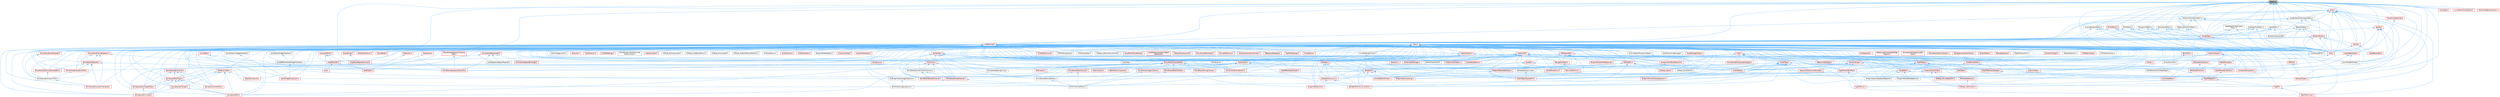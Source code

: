 digraph "Matrix.h"
{
 // INTERACTIVE_SVG=YES
 // LATEX_PDF_SIZE
  bgcolor="transparent";
  edge [fontname=Helvetica,fontsize=10,labelfontname=Helvetica,labelfontsize=10];
  node [fontname=Helvetica,fontsize=10,shape=box,height=0.2,width=0.4];
  Node1 [id="Node000001",label="Matrix.h",height=0.2,width=0.4,color="gray40", fillcolor="grey60", style="filled", fontcolor="black",tooltip=" "];
  Node1 -> Node2 [id="edge1_Node000001_Node000002",dir="back",color="steelblue1",style="solid",tooltip=" "];
  Node2 [id="Node000002",label="AnimNodeEditMode.h",height=0.2,width=0.4,color="grey40", fillcolor="white", style="filled",URL="$df/df6/AnimNodeEditMode_8h.html",tooltip=" "];
  Node1 -> Node3 [id="edge2_Node000001_Node000003",dir="back",color="steelblue1",style="solid",tooltip=" "];
  Node3 [id="Node000003",label="Class.h",height=0.2,width=0.4,color="red", fillcolor="#FFF0F0", style="filled",URL="$d4/d05/Class_8h.html",tooltip=" "];
  Node3 -> Node4 [id="edge3_Node000003_Node000004",dir="back",color="steelblue1",style="solid",tooltip=" "];
  Node4 [id="Node000004",label="ARFilter.h",height=0.2,width=0.4,color="red", fillcolor="#FFF0F0", style="filled",URL="$da/df2/ARFilter_8h.html",tooltip=" "];
  Node4 -> Node11 [id="edge4_Node000004_Node000011",dir="back",color="steelblue1",style="solid",tooltip=" "];
  Node11 [id="Node000011",label="NoExportTypes.h",height=0.2,width=0.4,color="red", fillcolor="#FFF0F0", style="filled",URL="$d3/d21/NoExportTypes_8h.html",tooltip=" "];
  Node3 -> Node117 [id="edge5_Node000003_Node000117",dir="back",color="steelblue1",style="solid",tooltip=" "];
  Node117 [id="Node000117",label="AnimNodeBase.h",height=0.2,width=0.4,color="red", fillcolor="#FFF0F0", style="filled",URL="$d9/dce/AnimNodeBase_8h.html",tooltip=" "];
  Node3 -> Node244 [id="edge6_Node000003_Node000244",dir="back",color="steelblue1",style="solid",tooltip=" "];
  Node244 [id="Node000244",label="ArchiveObjectPropertyMapper.h",height=0.2,width=0.4,color="grey40", fillcolor="white", style="filled",URL="$dc/d9a/ArchiveObjectPropertyMapper_8h.html",tooltip=" "];
  Node244 -> Node245 [id="edge7_Node000244_Node000245",dir="back",color="steelblue1",style="solid",tooltip=" "];
  Node245 [id="Node000245",label="CoreUObject.h",height=0.2,width=0.4,color="red", fillcolor="#FFF0F0", style="filled",URL="$d0/ded/CoreUObject_8h.html",tooltip=" "];
  Node3 -> Node251 [id="edge8_Node000003_Node000251",dir="back",color="steelblue1",style="solid",tooltip=" "];
  Node251 [id="Node000251",label="AssetBundleData.h",height=0.2,width=0.4,color="red", fillcolor="#FFF0F0", style="filled",URL="$df/d47/AssetBundleData_8h.html",tooltip=" "];
  Node251 -> Node252 [id="edge9_Node000251_Node000252",dir="back",color="steelblue1",style="solid",tooltip=" "];
  Node252 [id="Node000252",label="AssetData.h",height=0.2,width=0.4,color="red", fillcolor="#FFF0F0", style="filled",URL="$d9/d19/AssetData_8h.html",tooltip=" "];
  Node252 -> Node310 [id="edge10_Node000252_Node000310",dir="back",color="steelblue1",style="solid",tooltip=" "];
  Node310 [id="Node000310",label="AudioWidgetSubsystem.h",height=0.2,width=0.4,color="red", fillcolor="#FFF0F0", style="filled",URL="$de/d1b/AudioWidgetSubsystem_8h.html",tooltip=" "];
  Node252 -> Node312 [id="edge11_Node000252_Node000312",dir="back",color="steelblue1",style="solid",tooltip=" "];
  Node312 [id="Node000312",label="BlueprintActionDatabaseRegistrar.h",height=0.2,width=0.4,color="grey40", fillcolor="white", style="filled",URL="$d5/d5d/BlueprintActionDatabaseRegistrar_8h.html",tooltip=" "];
  Node252 -> Node313 [id="edge12_Node000252_Node000313",dir="back",color="steelblue1",style="solid",tooltip=" "];
  Node313 [id="Node000313",label="BlueprintAssetNodeSpawner.h",height=0.2,width=0.4,color="grey40", fillcolor="white", style="filled",URL="$d2/d56/BlueprintAssetNodeSpawner_8h.html",tooltip=" "];
  Node252 -> Node471 [id="edge13_Node000252_Node000471",dir="back",color="steelblue1",style="solid",tooltip=" "];
  Node471 [id="Node000471",label="EdGraphSchema_K2.h",height=0.2,width=0.4,color="red", fillcolor="#FFF0F0", style="filled",URL="$d0/dcf/EdGraphSchema__K2_8h.html",tooltip=" "];
  Node471 -> Node474 [id="edge14_Node000471_Node000474",dir="back",color="steelblue1",style="solid",tooltip=" "];
  Node474 [id="Node000474",label="BlueprintEditorUtils.h",height=0.2,width=0.4,color="red", fillcolor="#FFF0F0", style="filled",URL="$d7/d3d/BlueprintEditorUtils_8h.html",tooltip=" "];
  Node471 -> Node478 [id="edge15_Node000471_Node000478",dir="back",color="steelblue1",style="solid",tooltip=" "];
  Node478 [id="Node000478",label="EdGraphSchema_K2_Actions.h",height=0.2,width=0.4,color="red", fillcolor="#FFF0F0", style="filled",URL="$d8/d9c/EdGraphSchema__K2__Actions_8h.html",tooltip=" "];
  Node252 -> Node11 [id="edge16_Node000252_Node000011",dir="back",color="steelblue1",style="solid",tooltip=" "];
  Node251 -> Node11 [id="edge17_Node000251_Node000011",dir="back",color="steelblue1",style="solid",tooltip=" "];
  Node3 -> Node949 [id="edge18_Node000003_Node000949",dir="back",color="steelblue1",style="solid",tooltip=" "];
  Node949 [id="Node000949",label="AssetCompilingManager.h",height=0.2,width=0.4,color="grey40", fillcolor="white", style="filled",URL="$d2/d23/AssetCompilingManager_8h.html",tooltip=" "];
  Node3 -> Node252 [id="edge19_Node000003_Node000252",dir="back",color="steelblue1",style="solid",tooltip=" "];
  Node3 -> Node950 [id="edge20_Node000003_Node000950",dir="back",color="steelblue1",style="solid",tooltip=" "];
  Node950 [id="Node000950",label="AssetManagerTypes.h",height=0.2,width=0.4,color="red", fillcolor="#FFF0F0", style="filled",URL="$d6/d98/AssetManagerTypes_8h.html",tooltip=" "];
  Node3 -> Node952 [id="edge21_Node000003_Node000952",dir="back",color="steelblue1",style="solid",tooltip=" "];
  Node952 [id="Node000952",label="Attenuation.h",height=0.2,width=0.4,color="red", fillcolor="#FFF0F0", style="filled",URL="$d3/d18/Attenuation_8h.html",tooltip=" "];
  Node3 -> Node982 [id="edge22_Node000003_Node000982",dir="back",color="steelblue1",style="solid",tooltip=" "];
  Node982 [id="Node000982",label="AttributesContainer.h",height=0.2,width=0.4,color="red", fillcolor="#FFF0F0", style="filled",URL="$d7/db7/AttributesContainer_8h.html",tooltip=" "];
  Node982 -> Node983 [id="edge23_Node000982_Node000983",dir="back",color="steelblue1",style="solid",tooltip=" "];
  Node983 [id="Node000983",label="AttributesRuntime.h",height=0.2,width=0.4,color="red", fillcolor="#FFF0F0", style="filled",URL="$dc/dc1/AttributesRuntime_8h.html",tooltip=" "];
  Node983 -> Node117 [id="edge24_Node000983_Node000117",dir="back",color="steelblue1",style="solid",tooltip=" "];
  Node3 -> Node983 [id="edge25_Node000003_Node000983",dir="back",color="steelblue1",style="solid",tooltip=" "];
  Node3 -> Node1019 [id="edge26_Node000003_Node001019",dir="back",color="steelblue1",style="solid",tooltip=" "];
  Node1019 [id="Node001019",label="AudioPanelWidgetInterface.h",height=0.2,width=0.4,color="grey40", fillcolor="white", style="filled",URL="$da/d52/AudioPanelWidgetInterface_8h.html",tooltip=" "];
  Node1019 -> Node1020 [id="edge27_Node001019_Node001020",dir="back",color="steelblue1",style="solid",tooltip=" "];
  Node1020 [id="Node001020",label="SoundEffectPresetWidgetInterface.h",height=0.2,width=0.4,color="grey40", fillcolor="white", style="filled",URL="$dc/d31/SoundEffectPresetWidgetInterface_8h.html",tooltip=" "];
  Node1020 -> Node310 [id="edge28_Node001020_Node000310",dir="back",color="steelblue1",style="solid",tooltip=" "];
  Node3 -> Node1021 [id="edge29_Node000003_Node001021",dir="back",color="steelblue1",style="solid",tooltip=" "];
  Node1021 [id="Node001021",label="AudioVolume.h",height=0.2,width=0.4,color="red", fillcolor="#FFF0F0", style="filled",URL="$dd/dbb/AudioVolume_8h.html",tooltip=" "];
  Node3 -> Node310 [id="edge30_Node000003_Node000310",dir="back",color="steelblue1",style="solid",tooltip=" "];
  Node3 -> Node324 [id="edge31_Node000003_Node000324",dir="back",color="steelblue1",style="solid",tooltip=" "];
  Node324 [id="Node000324",label="BPVariableDragDropAction.h",height=0.2,width=0.4,color="grey40", fillcolor="white", style="filled",URL="$dd/d23/BPVariableDragDropAction_8h.html",tooltip=" "];
  Node3 -> Node1044 [id="edge32_Node000003_Node001044",dir="back",color="steelblue1",style="solid",tooltip=" "];
  Node1044 [id="Node001044",label="BehaviorTreeTypes.h",height=0.2,width=0.4,color="red", fillcolor="#FFF0F0", style="filled",URL="$db/d7c/BehaviorTreeTypes_8h.html",tooltip=" "];
  Node3 -> Node1111 [id="edge33_Node000003_Node001111",dir="back",color="steelblue1",style="solid",tooltip=" "];
  Node1111 [id="Node001111",label="Blueprint.h",height=0.2,width=0.4,color="red", fillcolor="#FFF0F0", style="filled",URL="$d8/d4d/Blueprint_8h.html",tooltip=" "];
  Node1111 -> Node324 [id="edge34_Node001111_Node000324",dir="back",color="steelblue1",style="solid",tooltip=" "];
  Node1111 -> Node657 [id="edge35_Node001111_Node000657",dir="back",color="steelblue1",style="solid",tooltip=" "];
  Node657 [id="Node000657",label="BlueprintEditorSettings.h",height=0.2,width=0.4,color="red", fillcolor="#FFF0F0", style="filled",URL="$d4/dbc/BlueprintEditorSettings_8h.html",tooltip=" "];
  Node1111 -> Node474 [id="edge36_Node001111_Node000474",dir="back",color="steelblue1",style="solid",tooltip=" "];
  Node1111 -> Node478 [id="edge37_Node001111_Node000478",dir="back",color="steelblue1",style="solid",tooltip=" "];
  Node1111 -> Node1190 [id="edge38_Node001111_Node001190",dir="back",color="steelblue1",style="solid",tooltip=" "];
  Node1190 [id="Node001190",label="KismetEditorUtilities.h",height=0.2,width=0.4,color="red", fillcolor="#FFF0F0", style="filled",URL="$d4/d72/KismetEditorUtilities_8h.html",tooltip=" "];
  Node1111 -> Node1194 [id="edge39_Node001111_Node001194",dir="back",color="steelblue1",style="solid",tooltip=" "];
  Node1194 [id="Node001194",label="MemberReference.h",height=0.2,width=0.4,color="red", fillcolor="#FFF0F0", style="filled",URL="$dc/d3d/MemberReference_8h.html",tooltip=" "];
  Node1194 -> Node358 [id="edge40_Node001194_Node000358",dir="back",color="steelblue1",style="solid",tooltip=" "];
  Node358 [id="Node000358",label="K2Node_CallFunction.h",height=0.2,width=0.4,color="red", fillcolor="#FFF0F0", style="filled",URL="$d5/d5f/K2Node__CallFunction_8h.html",tooltip=" "];
  Node1111 -> Node328 [id="edge41_Node001111_Node000328",dir="back",color="steelblue1",style="solid",tooltip=" "];
  Node328 [id="Node000328",label="MyBlueprintItemDragDropAction.h",height=0.2,width=0.4,color="grey40", fillcolor="white", style="filled",URL="$da/d11/MyBlueprintItemDragDropAction_8h.html",tooltip=" "];
  Node328 -> Node324 [id="edge42_Node000328_Node000324",dir="back",color="steelblue1",style="solid",tooltip=" "];
  Node3 -> Node312 [id="edge43_Node000003_Node000312",dir="back",color="steelblue1",style="solid",tooltip=" "];
  Node3 -> Node1217 [id="edge44_Node000003_Node001217",dir="back",color="steelblue1",style="solid",tooltip=" "];
  Node1217 [id="Node001217",label="BlueprintActionFilter.h",height=0.2,width=0.4,color="red", fillcolor="#FFF0F0", style="filled",URL="$d5/d2a/BlueprintActionFilter_8h.html",tooltip=" "];
  Node1217 -> Node1136 [id="edge45_Node001217_Node001136",dir="back",color="steelblue1",style="solid",tooltip=" "];
  Node1136 [id="Node001136",label="BlueprintFunctionNodeSpawner.h",height=0.2,width=0.4,color="red", fillcolor="#FFF0F0", style="filled",URL="$d0/d59/BlueprintFunctionNodeSpawner_8h.html",tooltip=" "];
  Node1217 -> Node358 [id="edge46_Node001217_Node000358",dir="back",color="steelblue1",style="solid",tooltip=" "];
  Node1217 -> Node1181 [id="edge47_Node001217_Node001181",dir="back",color="steelblue1",style="solid",tooltip=" "];
  Node1181 [id="Node001181",label="K2Node_StructOperation.h",height=0.2,width=0.4,color="red", fillcolor="#FFF0F0", style="filled",URL="$d1/d1c/K2Node__StructOperation_8h.html",tooltip=" "];
  Node3 -> Node313 [id="edge48_Node000003_Node000313",dir="back",color="steelblue1",style="solid",tooltip=" "];
  Node3 -> Node657 [id="edge49_Node000003_Node000657",dir="back",color="steelblue1",style="solid",tooltip=" "];
  Node3 -> Node474 [id="edge50_Node000003_Node000474",dir="back",color="steelblue1",style="solid",tooltip=" "];
  Node3 -> Node391 [id="edge51_Node000003_Node000391",dir="back",color="steelblue1",style="solid",tooltip=" "];
  Node391 [id="Node000391",label="BlueprintEventNodeSpawner.h",height=0.2,width=0.4,color="red", fillcolor="#FFF0F0", style="filled",URL="$d4/dd3/BlueprintEventNodeSpawner_8h.html",tooltip=" "];
  Node3 -> Node1135 [id="edge52_Node000003_Node001135",dir="back",color="steelblue1",style="solid",tooltip=" "];
  Node1135 [id="Node001135",label="BlueprintFieldNodeSpawner.h",height=0.2,width=0.4,color="red", fillcolor="#FFF0F0", style="filled",URL="$da/d70/BlueprintFieldNodeSpawner_8h.html",tooltip=" "];
  Node1135 -> Node1136 [id="edge53_Node001135_Node001136",dir="back",color="steelblue1",style="solid",tooltip=" "];
  Node3 -> Node1136 [id="edge54_Node000003_Node001136",dir="back",color="steelblue1",style="solid",tooltip=" "];
  Node3 -> Node1222 [id="edge55_Node000003_Node001222",dir="back",color="steelblue1",style="solid",tooltip=" "];
  Node1222 [id="Node001222",label="BlueprintGeneratedClass.h",height=0.2,width=0.4,color="red", fillcolor="#FFF0F0", style="filled",URL="$d6/d77/BlueprintGeneratedClass_8h.html",tooltip=" "];
  Node1222 -> Node1190 [id="edge56_Node001222_Node001190",dir="back",color="steelblue1",style="solid",tooltip=" "];
  Node3 -> Node1225 [id="edge57_Node000003_Node001225",dir="back",color="steelblue1",style="solid",tooltip=" "];
  Node1225 [id="Node001225",label="BlueprintNodeHelpers.h",height=0.2,width=0.4,color="grey40", fillcolor="white", style="filled",URL="$df/d9b/BlueprintNodeHelpers_8h.html",tooltip=" "];
  Node3 -> Node1226 [id="edge58_Node000003_Node001226",dir="back",color="steelblue1",style="solid",tooltip=" "];
  Node1226 [id="Node001226",label="BodyInstance.h",height=0.2,width=0.4,color="red", fillcolor="#FFF0F0", style="filled",URL="$d3/d42/BodyInstance_8h.html",tooltip=" "];
  Node3 -> Node1198 [id="edge59_Node000003_Node001198",dir="back",color="steelblue1",style="solid",tooltip=" "];
  Node1198 [id="Node001198",label="BuiltInChannelEditors.h",height=0.2,width=0.4,color="grey40", fillcolor="white", style="filled",URL="$df/daf/BuiltInChannelEditors_8h.html",tooltip=" "];
  Node3 -> Node1517 [id="edge60_Node000003_Node001517",dir="back",color="steelblue1",style="solid",tooltip=" "];
  Node1517 [id="Node001517",label="Casts.h",height=0.2,width=0.4,color="red", fillcolor="#FFF0F0", style="filled",URL="$d4/d55/Casts_8h.html",tooltip=" "];
  Node1517 -> Node245 [id="edge61_Node001517_Node000245",dir="back",color="steelblue1",style="solid",tooltip=" "];
  Node1517 -> Node1525 [id="edge62_Node001517_Node001525",dir="back",color="steelblue1",style="solid",tooltip=" "];
  Node1525 [id="Node001525",label="CoreUObjectSharedPCH.h",height=0.2,width=0.4,color="red", fillcolor="#FFF0F0", style="filled",URL="$de/d2f/CoreUObjectSharedPCH_8h.html",tooltip=" "];
  Node1517 -> Node1527 [id="edge63_Node001517_Node001527",dir="back",color="steelblue1",style="solid",tooltip=" "];
  Node1527 [id="Node001527",label="EdGraph.h",height=0.2,width=0.4,color="red", fillcolor="#FFF0F0", style="filled",URL="$dd/dae/EdGraph_8h.html",tooltip=" "];
  Node1527 -> Node474 [id="edge64_Node001527_Node000474",dir="back",color="steelblue1",style="solid",tooltip=" "];
  Node1527 -> Node471 [id="edge65_Node001527_Node000471",dir="back",color="steelblue1",style="solid",tooltip=" "];
  Node1527 -> Node478 [id="edge66_Node001527_Node000478",dir="back",color="steelblue1",style="solid",tooltip=" "];
  Node1517 -> Node1543 [id="edge67_Node001517_Node001543",dir="back",color="steelblue1",style="solid",tooltip=" "];
  Node1543 [id="Node001543",label="EdGraphPin.h",height=0.2,width=0.4,color="red", fillcolor="#FFF0F0", style="filled",URL="$da/d52/EdGraphPin_8h.html",tooltip=" "];
  Node1543 -> Node1111 [id="edge68_Node001543_Node001111",dir="back",color="steelblue1",style="solid",tooltip=" "];
  Node1543 -> Node1222 [id="edge69_Node001543_Node001222",dir="back",color="steelblue1",style="solid",tooltip=" "];
  Node1543 -> Node471 [id="edge70_Node001543_Node000471",dir="back",color="steelblue1",style="solid",tooltip=" "];
  Node1543 -> Node478 [id="edge71_Node001543_Node000478",dir="back",color="steelblue1",style="solid",tooltip=" "];
  Node1543 -> Node1177 [id="edge72_Node001543_Node001177",dir="back",color="steelblue1",style="solid",tooltip=" "];
  Node1177 [id="Node001177",label="K2Node_Select.h",height=0.2,width=0.4,color="red", fillcolor="#FFF0F0", style="filled",URL="$d2/de5/K2Node__Select_8h.html",tooltip=" "];
  Node1543 -> Node412 [id="edge73_Node001543_Node000412",dir="back",color="steelblue1",style="solid",tooltip=" "];
  Node412 [id="Node000412",label="K2Node_SwitchEnum.h",height=0.2,width=0.4,color="grey40", fillcolor="white", style="filled",URL="$d1/df5/K2Node__SwitchEnum_8h.html",tooltip=" "];
  Node1517 -> Node478 [id="edge74_Node001517_Node000478",dir="back",color="steelblue1",style="solid",tooltip=" "];
  Node1517 -> Node3440 [id="edge75_Node001517_Node003440",dir="back",color="steelblue1",style="solid",tooltip=" "];
  Node3440 [id="Node003440",label="LiveLinkTypes.h",height=0.2,width=0.4,color="red", fillcolor="#FFF0F0", style="filled",URL="$d2/d4c/LiveLinkTypes_8h.html",tooltip=" "];
  Node1517 -> Node3480 [id="edge76_Node001517_Node003480",dir="back",color="steelblue1",style="solid",tooltip=" "];
  Node3480 [id="Node003480",label="MovieSceneEntitySystemGraphs.h",height=0.2,width=0.4,color="red", fillcolor="#FFF0F0", style="filled",URL="$dd/ded/MovieSceneEntitySystemGraphs_8h.html",tooltip=" "];
  Node1517 -> Node2841 [id="edge77_Node001517_Node002841",dir="back",color="steelblue1",style="solid",tooltip=" "];
  Node2841 [id="Node002841",label="RigVMMemoryStorage.h",height=0.2,width=0.4,color="red", fillcolor="#FFF0F0", style="filled",URL="$d1/dd5/RigVMMemoryStorage_8h.html",tooltip=" "];
  Node2841 -> Node529 [id="edge78_Node002841_Node000529",dir="back",color="steelblue1",style="solid",tooltip=" "];
  Node529 [id="Node000529",label="RigVM.h",height=0.2,width=0.4,color="red", fillcolor="#FFF0F0", style="filled",URL="$d0/d5e/RigVM_8h.html",tooltip=" "];
  Node529 -> Node579 [id="edge79_Node000529_Node000579",dir="back",color="steelblue1",style="solid",tooltip=" "];
  Node579 [id="Node000579",label="RigVMNativized.h",height=0.2,width=0.4,color="red", fillcolor="#FFF0F0", style="filled",URL="$df/d99/RigVMNativized_8h.html",tooltip=" "];
  Node1517 -> Node3483 [id="edge80_Node001517_Node003483",dir="back",color="steelblue1",style="solid",tooltip=" "];
  Node3483 [id="Node003483",label="RigVMUserWorkflow.h",height=0.2,width=0.4,color="red", fillcolor="#FFF0F0", style="filled",URL="$dd/dd0/RigVMUserWorkflow_8h.html",tooltip=" "];
  Node3483 -> Node603 [id="edge81_Node003483_Node000603",dir="back",color="steelblue1",style="solid",tooltip=" "];
  Node603 [id="Node000603",label="RigVMStruct.h",height=0.2,width=0.4,color="red", fillcolor="#FFF0F0", style="filled",URL="$de/dfb/RigVMStruct_8h.html",tooltip=" "];
  Node1517 -> Node2392 [id="edge82_Node001517_Node002392",dir="back",color="steelblue1",style="solid",tooltip=" "];
  Node2392 [id="Node002392",label="Selection.h",height=0.2,width=0.4,color="red", fillcolor="#FFF0F0", style="filled",URL="$d9/d60/Editor_2UnrealEd_2Public_2Selection_8h.html",tooltip=" "];
  Node1517 -> Node3277 [id="edge83_Node001517_Node003277",dir="back",color="steelblue1",style="solid",tooltip=" "];
  Node3277 [id="Node003277",label="SequencerKeyStructGenerator.h",height=0.2,width=0.4,color="red", fillcolor="#FFF0F0", style="filled",URL="$d1/df1/SequencerKeyStructGenerator_8h.html",tooltip=" "];
  Node1517 -> Node3604 [id="edge84_Node001517_Node003604",dir="back",color="steelblue1",style="solid",tooltip=" "];
  Node3604 [id="Node003604",label="StreamableManager.h",height=0.2,width=0.4,color="red", fillcolor="#FFF0F0", style="filled",URL="$d2/dd8/StreamableManager_8h.html",tooltip=" "];
  Node1517 -> Node3609 [id="edge85_Node001517_Node003609",dir="back",color="steelblue1",style="solid",tooltip=" "];
  Node3609 [id="Node003609",label="StructOnScope.h",height=0.2,width=0.4,color="red", fillcolor="#FFF0F0", style="filled",URL="$df/dbd/StructOnScope_8h.html",tooltip=" "];
  Node3609 -> Node983 [id="edge86_Node003609_Node000983",dir="back",color="steelblue1",style="solid",tooltip=" "];
  Node3609 -> Node245 [id="edge87_Node003609_Node000245",dir="back",color="steelblue1",style="solid",tooltip=" "];
  Node3609 -> Node1525 [id="edge88_Node003609_Node001525",dir="back",color="steelblue1",style="solid",tooltip=" "];
  Node3609 -> Node3440 [id="edge89_Node003609_Node003440",dir="back",color="steelblue1",style="solid",tooltip=" "];
  Node3609 -> Node2168 [id="edge90_Node003609_Node002168",dir="back",color="steelblue1",style="solid",tooltip=" "];
  Node2168 [id="Node002168",label="MovieSceneEventSection.h",height=0.2,width=0.4,color="red", fillcolor="#FFF0F0", style="filled",URL="$d6/dc4/MovieSceneEventSection_8h.html",tooltip=" "];
  Node3609 -> Node1979 [id="edge91_Node003609_Node001979",dir="back",color="steelblue1",style="solid",tooltip=" "];
  Node1979 [id="Node001979",label="RigVMDispatchFactory.h",height=0.2,width=0.4,color="red", fillcolor="#FFF0F0", style="filled",URL="$de/d6b/RigVMDispatchFactory_8h.html",tooltip=" "];
  Node1979 -> Node1990 [id="edge92_Node001979_Node001990",dir="back",color="steelblue1",style="solid",tooltip=" "];
  Node1990 [id="Node001990",label="RigVMRegistry.h",height=0.2,width=0.4,color="red", fillcolor="#FFF0F0", style="filled",URL="$dc/d40/RigVMRegistry_8h.html",tooltip=" "];
  Node1990 -> Node529 [id="edge93_Node001990_Node000529",dir="back",color="steelblue1",style="solid",tooltip=" "];
  Node1990 -> Node603 [id="edge94_Node001990_Node000603",dir="back",color="steelblue1",style="solid",tooltip=" "];
  Node3609 -> Node3483 [id="edge95_Node003609_Node003483",dir="back",color="steelblue1",style="solid",tooltip=" "];
  Node3609 -> Node3277 [id="edge96_Node003609_Node003277",dir="back",color="steelblue1",style="solid",tooltip=" "];
  Node3609 -> Node3618 [id="edge97_Node003609_Node003618",dir="back",color="steelblue1",style="solid",tooltip=" "];
  Node3618 [id="Node003618",label="UserDefinedStruct.h",height=0.2,width=0.4,color="red", fillcolor="#FFF0F0", style="filled",URL="$d7/d51/CoreUObject_2Public_2StructUtils_2UserDefinedStruct_8h.html",tooltip=" "];
  Node1517 -> Node2593 [id="edge98_Node001517_Node002593",dir="back",color="steelblue1",style="solid",tooltip=" "];
  Node2593 [id="Node002593",label="UnrealType.h",height=0.2,width=0.4,color="red", fillcolor="#FFF0F0", style="filled",URL="$d6/d2f/UnrealType_8h.html",tooltip=" "];
  Node2593 -> Node324 [id="edge99_Node002593_Node000324",dir="back",color="steelblue1",style="solid",tooltip=" "];
  Node2593 -> Node1217 [id="edge100_Node002593_Node001217",dir="back",color="steelblue1",style="solid",tooltip=" "];
  Node2593 -> Node474 [id="edge101_Node002593_Node000474",dir="back",color="steelblue1",style="solid",tooltip=" "];
  Node2593 -> Node1222 [id="edge102_Node002593_Node001222",dir="back",color="steelblue1",style="solid",tooltip=" "];
  Node2593 -> Node1638 [id="edge103_Node002593_Node001638",dir="back",color="steelblue1",style="solid",tooltip=" "];
  Node1638 [id="Node001638",label="ComponentVisualizer.h",height=0.2,width=0.4,color="red", fillcolor="#FFF0F0", style="filled",URL="$d3/d9b/ComponentVisualizer_8h.html",tooltip=" "];
  Node2593 -> Node245 [id="edge104_Node002593_Node000245",dir="back",color="steelblue1",style="solid",tooltip=" "];
  Node2593 -> Node1525 [id="edge105_Node002593_Node001525",dir="back",color="steelblue1",style="solid",tooltip=" "];
  Node2593 -> Node2806 [id="edge106_Node002593_Node002806",dir="back",color="steelblue1",style="solid",tooltip=" "];
  Node2806 [id="Node002806",label="DataTable.h",height=0.2,width=0.4,color="red", fillcolor="#FFF0F0", style="filled",URL="$d3/dba/DataTable_8h.html",tooltip=" "];
  Node2593 -> Node478 [id="edge107_Node002593_Node000478",dir="back",color="steelblue1",style="solid",tooltip=" "];
  Node2593 -> Node2917 [id="edge108_Node002593_Node002917",dir="back",color="steelblue1",style="solid",tooltip=" "];
  Node2917 [id="Node002917",label="FastReferenceCollector.h",height=0.2,width=0.4,color="red", fillcolor="#FFF0F0", style="filled",URL="$dd/d44/FastReferenceCollector_8h.html",tooltip=" "];
  Node2593 -> Node2840 [id="edge109_Node002593_Node002840",dir="back",color="steelblue1",style="solid",tooltip=" "];
  Node2840 [id="Node002840",label="GeneratedCppIncludes.h",height=0.2,width=0.4,color="grey40", fillcolor="white", style="filled",URL="$d5/d24/GeneratedCppIncludes_8h.html",tooltip=" "];
  Node2840 -> Node1525 [id="edge110_Node002840_Node001525",dir="back",color="steelblue1",style="solid",tooltip=" "];
  Node2593 -> Node1181 [id="edge111_Node002593_Node001181",dir="back",color="steelblue1",style="solid",tooltip=" "];
  Node2593 -> Node1194 [id="edge112_Node002593_Node001194",dir="back",color="steelblue1",style="solid",tooltip=" "];
  Node2593 -> Node328 [id="edge113_Node002593_Node000328",dir="back",color="steelblue1",style="solid",tooltip=" "];
  Node2593 -> Node529 [id="edge114_Node002593_Node000529",dir="back",color="steelblue1",style="solid",tooltip=" "];
  Node2593 -> Node2841 [id="edge115_Node002593_Node002841",dir="back",color="steelblue1",style="solid",tooltip=" "];
  Node2593 -> Node3277 [id="edge116_Node002593_Node003277",dir="back",color="steelblue1",style="solid",tooltip=" "];
  Node3 -> Node3625 [id="edge117_Node000003_Node003625",dir="back",color="steelblue1",style="solid",tooltip=" "];
  Node3625 [id="Node003625",label="ClassIconFinder.h",height=0.2,width=0.4,color="red", fillcolor="#FFF0F0", style="filled",URL="$dc/d62/ClassIconFinder_8h.html",tooltip=" "];
  Node3 -> Node3626 [id="edge118_Node000003_Node003626",dir="back",color="steelblue1",style="solid",tooltip=" "];
  Node3626 [id="Node003626",label="ClassTree.h",height=0.2,width=0.4,color="grey40", fillcolor="white", style="filled",URL="$d4/d0e/ClassTree_8h.html",tooltip=" "];
  Node3 -> Node3627 [id="edge119_Node000003_Node003627",dir="back",color="steelblue1",style="solid",tooltip=" "];
  Node3627 [id="Node003627",label="CompositeFont.h",height=0.2,width=0.4,color="red", fillcolor="#FFF0F0", style="filled",URL="$df/d09/CompositeFont_8h.html",tooltip=" "];
  Node3627 -> Node3628 [id="edge120_Node003627_Node003628",dir="back",color="steelblue1",style="solid",tooltip=" "];
  Node3628 [id="Node003628",label="Font.h",height=0.2,width=0.4,color="red", fillcolor="#FFF0F0", style="filled",URL="$d8/dd1/Font_8h.html",tooltip=" "];
  Node3627 -> Node3631 [id="edge121_Node003627_Node003631",dir="back",color="steelblue1",style="solid",tooltip=" "];
  Node3631 [id="Node003631",label="SlateFontInfo.h",height=0.2,width=0.4,color="red", fillcolor="#FFF0F0", style="filled",URL="$dc/dfb/SlateFontInfo_8h.html",tooltip=" "];
  Node3631 -> Node3628 [id="edge122_Node003631_Node003628",dir="back",color="steelblue1",style="solid",tooltip=" "];
  Node3631 -> Node4102 [id="edge123_Node003631_Node004102",dir="back",color="steelblue1",style="solid",tooltip=" "];
  Node4102 [id="Node004102",label="SlateTypes.h",height=0.2,width=0.4,color="red", fillcolor="#FFF0F0", style="filled",URL="$d2/d6f/SlateTypes_8h.html",tooltip=" "];
  Node3627 -> Node4102 [id="edge124_Node003627_Node004102",dir="back",color="steelblue1",style="solid",tooltip=" "];
  Node3 -> Node4146 [id="edge125_Node000003_Node004146",dir="back",color="steelblue1",style="solid",tooltip=" "];
  Node4146 [id="Node004146",label="ConstraintInstance.h",height=0.2,width=0.4,color="red", fillcolor="#FFF0F0", style="filled",URL="$d9/db0/ConstraintInstance_8h.html",tooltip=" "];
  Node3 -> Node4149 [id="edge126_Node000003_Node004149",dir="back",color="steelblue1",style="solid",tooltip=" "];
  Node4149 [id="Node004149",label="CoreNet.h",height=0.2,width=0.4,color="red", fillcolor="#FFF0F0", style="filled",URL="$da/d1a/CoreNet_8h.html",tooltip=" "];
  Node4149 -> Node245 [id="edge127_Node004149_Node000245",dir="back",color="steelblue1",style="solid",tooltip=" "];
  Node4149 -> Node1525 [id="edge128_Node004149_Node001525",dir="back",color="steelblue1",style="solid",tooltip=" "];
  Node4149 -> Node4158 [id="edge129_Node004149_Node004158",dir="back",color="steelblue1",style="solid",tooltip=" "];
  Node4158 [id="Node004158",label="NetSerialization.h",height=0.2,width=0.4,color="red", fillcolor="#FFF0F0", style="filled",URL="$d6/dc9/NetSerialization_8h.html",tooltip=" "];
  Node4158 -> Node1803 [id="edge130_Node004158_Node001803",dir="back",color="steelblue1",style="solid",tooltip=" "];
  Node1803 [id="Node001803",label="GameplayAbilitySpec.h",height=0.2,width=0.4,color="red", fillcolor="#FFF0F0", style="filled",URL="$dd/daf/GameplayAbilitySpec_8h.html",tooltip=" "];
  Node1803 -> Node1790 [id="edge131_Node001803_Node001790",dir="back",color="steelblue1",style="solid",tooltip=" "];
  Node1790 [id="Node001790",label="GameplayAbilityTypes.h",height=0.2,width=0.4,color="red", fillcolor="#FFF0F0", style="filled",URL="$d1/dd9/GameplayAbilityTypes_8h.html",tooltip=" "];
  Node1803 -> Node1805 [id="edge132_Node001803_Node001805",dir="back",color="steelblue1",style="solid",tooltip=" "];
  Node1805 [id="Node001805",label="GameplayEffect.h",height=0.2,width=0.4,color="red", fillcolor="#FFF0F0", style="filled",URL="$d4/d15/GameplayEffect_8h.html",tooltip=" "];
  Node4158 -> Node1789 [id="edge133_Node004158_Node001789",dir="back",color="steelblue1",style="solid",tooltip=" "];
  Node1789 [id="Node001789",label="GameplayAbilityTargetTypes.h",height=0.2,width=0.4,color="red", fillcolor="#FFF0F0", style="filled",URL="$d8/dd1/GameplayAbilityTargetTypes_8h.html",tooltip=" "];
  Node1789 -> Node1790 [id="edge134_Node001789_Node001790",dir="back",color="steelblue1",style="solid",tooltip=" "];
  Node4158 -> Node1817 [id="edge135_Node004158_Node001817",dir="back",color="steelblue1",style="solid",tooltip=" "];
  Node1817 [id="Node001817",label="GameplayCueInterface.h",height=0.2,width=0.4,color="red", fillcolor="#FFF0F0", style="filled",URL="$d3/d31/GameplayCueInterface_8h.html",tooltip=" "];
  Node4158 -> Node1805 [id="edge136_Node004158_Node001805",dir="back",color="steelblue1",style="solid",tooltip=" "];
  Node4158 -> Node1801 [id="edge137_Node004158_Node001801",dir="back",color="steelblue1",style="solid",tooltip=" "];
  Node1801 [id="Node001801",label="GameplayEffectTypes.h",height=0.2,width=0.4,color="red", fillcolor="#FFF0F0", style="filled",URL="$d7/d59/GameplayEffectTypes_8h.html",tooltip=" "];
  Node1801 -> Node1803 [id="edge138_Node001801_Node001803",dir="back",color="steelblue1",style="solid",tooltip=" "];
  Node1801 -> Node1789 [id="edge139_Node001801_Node001789",dir="back",color="steelblue1",style="solid",tooltip=" "];
  Node1801 -> Node1790 [id="edge140_Node001801_Node001790",dir="back",color="steelblue1",style="solid",tooltip=" "];
  Node1801 -> Node1817 [id="edge141_Node001801_Node001817",dir="back",color="steelblue1",style="solid",tooltip=" "];
  Node1801 -> Node1805 [id="edge142_Node001801_Node001805",dir="back",color="steelblue1",style="solid",tooltip=" "];
  Node4158 -> Node2432 [id="edge143_Node004158_Node002432",dir="back",color="steelblue1",style="solid",tooltip=" "];
  Node2432 [id="Node002432",label="RootMotionSource.h",height=0.2,width=0.4,color="red", fillcolor="#FFF0F0", style="filled",URL="$d2/dd0/RootMotionSource_8h.html",tooltip=" "];
  Node3 -> Node245 [id="edge144_Node000003_Node000245",dir="back",color="steelblue1",style="solid",tooltip=" "];
  Node3 -> Node1525 [id="edge145_Node000003_Node001525",dir="back",color="steelblue1",style="solid",tooltip=" "];
  Node3 -> Node4167 [id="edge146_Node000003_Node004167",dir="back",color="steelblue1",style="solid",tooltip=" "];
  Node4167 [id="Node004167",label="CurveTable.h",height=0.2,width=0.4,color="red", fillcolor="#FFF0F0", style="filled",URL="$db/def/CurveTable_8h.html",tooltip=" "];
  Node4167 -> Node1805 [id="edge147_Node004167_Node001805",dir="back",color="steelblue1",style="solid",tooltip=" "];
  Node3 -> Node2806 [id="edge148_Node000003_Node002806",dir="back",color="steelblue1",style="solid",tooltip=" "];
  Node3 -> Node1527 [id="edge149_Node000003_Node001527",dir="back",color="steelblue1",style="solid",tooltip=" "];
  Node3 -> Node1543 [id="edge150_Node000003_Node001543",dir="back",color="steelblue1",style="solid",tooltip=" "];
  Node3 -> Node471 [id="edge151_Node000003_Node000471",dir="back",color="steelblue1",style="solid",tooltip=" "];
  Node3 -> Node478 [id="edge152_Node000003_Node000478",dir="back",color="steelblue1",style="solid",tooltip=" "];
  Node3 -> Node4172 [id="edge153_Node000003_Node004172",dir="back",color="steelblue1",style="solid",tooltip=" "];
  Node4172 [id="Node004172",label="EditorCategoryUtils.h",height=0.2,width=0.4,color="grey40", fillcolor="white", style="filled",URL="$d9/d6e/EditorCategoryUtils_8h.html",tooltip=" "];
  Node3 -> Node4173 [id="edge154_Node000003_Node004173",dir="back",color="steelblue1",style="solid",tooltip=" "];
  Node4173 [id="Node004173",label="EngineBaseTypes.h",height=0.2,width=0.4,color="red", fillcolor="#FFF0F0", style="filled",URL="$d6/d1a/EngineBaseTypes_8h.html",tooltip=" "];
  Node4173 -> Node2 [id="edge155_Node004173_Node000002",dir="back",color="steelblue1",style="solid",tooltip=" "];
  Node4173 -> Node1638 [id="edge156_Node004173_Node001638",dir="back",color="steelblue1",style="solid",tooltip=" "];
  Node3 -> Node4249 [id="edge157_Node000003_Node004249",dir="back",color="steelblue1",style="solid",tooltip=" "];
  Node4249 [id="Node004249",label="EngineTypes.h",height=0.2,width=0.4,color="red", fillcolor="#FFF0F0", style="filled",URL="$df/dcf/EngineTypes_8h.html",tooltip=" "];
  Node4249 -> Node117 [id="edge158_Node004249_Node000117",dir="back",color="steelblue1",style="solid",tooltip=" "];
  Node4249 -> Node952 [id="edge159_Node004249_Node000952",dir="back",color="steelblue1",style="solid",tooltip=" "];
  Node4249 -> Node1111 [id="edge160_Node004249_Node001111",dir="back",color="steelblue1",style="solid",tooltip=" "];
  Node4249 -> Node1226 [id="edge161_Node004249_Node001226",dir="back",color="steelblue1",style="solid",tooltip=" "];
  Node4249 -> Node1789 [id="edge162_Node004249_Node001789",dir="back",color="steelblue1",style="solid",tooltip=" "];
  Node4249 -> Node1805 [id="edge163_Node004249_Node001805",dir="back",color="steelblue1",style="solid",tooltip=" "];
  Node4249 -> Node1415 [id="edge164_Node004249_Node001415",dir="back",color="steelblue1",style="solid",tooltip=" "];
  Node1415 [id="Node001415",label="StaticMeshComponent.h",height=0.2,width=0.4,color="red", fillcolor="#FFF0F0", style="filled",URL="$da/daf/StaticMeshComponent_8h.html",tooltip=" "];
  Node4249 -> Node4407 [id="edge165_Node004249_Node004407",dir="back",color="steelblue1",style="solid",tooltip=" "];
  Node4407 [id="Node004407",label="WorldPartitionMiniMapHelper.h",height=0.2,width=0.4,color="grey40", fillcolor="white", style="filled",URL="$dc/d60/WorldPartitionMiniMapHelper_8h.html",tooltip=" "];
  Node3 -> Node4408 [id="edge166_Node000003_Node004408",dir="back",color="steelblue1",style="solid",tooltip=" "];
  Node4408 [id="Node004408",label="Events.h",height=0.2,width=0.4,color="red", fillcolor="#FFF0F0", style="filled",URL="$d0/dbb/Events_8h.html",tooltip=" "];
  Node3 -> Node4441 [id="edge167_Node000003_Node004441",dir="back",color="steelblue1",style="solid",tooltip=" "];
  Node4441 [id="Node004441",label="Factories.h",height=0.2,width=0.4,color="red", fillcolor="#FFF0F0", style="filled",URL="$d2/d18/Factories_8h.html",tooltip=" "];
  Node3 -> Node2917 [id="edge168_Node000003_Node002917",dir="back",color="steelblue1",style="solid",tooltip=" "];
  Node3 -> Node4442 [id="edge169_Node000003_Node004442",dir="back",color="steelblue1",style="solid",tooltip=" "];
  Node4442 [id="Node004442",label="FlowDirection.h",height=0.2,width=0.4,color="red", fillcolor="#FFF0F0", style="filled",URL="$da/d12/FlowDirection_8h.html",tooltip=" "];
  Node3 -> Node3628 [id="edge170_Node000003_Node003628",dir="back",color="steelblue1",style="solid",tooltip=" "];
  Node3 -> Node4443 [id="edge171_Node000003_Node004443",dir="back",color="steelblue1",style="solid",tooltip=" "];
  Node4443 [id="Node004443",label="FontSdfSettings.h",height=0.2,width=0.4,color="red", fillcolor="#FFF0F0", style="filled",URL="$d1/dbc/FontSdfSettings_8h.html",tooltip=" "];
  Node3 -> Node4445 [id="edge172_Node000003_Node004445",dir="back",color="steelblue1",style="solid",tooltip=" "];
  Node4445 [id="Node004445",label="GCObjectInfo.h",height=0.2,width=0.4,color="red", fillcolor="#FFF0F0", style="filled",URL="$d3/d0f/GCObjectInfo_8h.html",tooltip=" "];
  Node3 -> Node1803 [id="edge173_Node000003_Node001803",dir="back",color="steelblue1",style="solid",tooltip=" "];
  Node3 -> Node1789 [id="edge174_Node000003_Node001789",dir="back",color="steelblue1",style="solid",tooltip=" "];
  Node3 -> Node1790 [id="edge175_Node000003_Node001790",dir="back",color="steelblue1",style="solid",tooltip=" "];
  Node3 -> Node1817 [id="edge176_Node000003_Node001817",dir="back",color="steelblue1",style="solid",tooltip=" "];
  Node3 -> Node1805 [id="edge177_Node000003_Node001805",dir="back",color="steelblue1",style="solid",tooltip=" "];
  Node3 -> Node1801 [id="edge178_Node000003_Node001801",dir="back",color="steelblue1",style="solid",tooltip=" "];
  Node3 -> Node4446 [id="edge179_Node000003_Node004446",dir="back",color="steelblue1",style="solid",tooltip=" "];
  Node4446 [id="Node004446",label="GameplayTagContainer.h",height=0.2,width=0.4,color="red", fillcolor="#FFF0F0", style="filled",URL="$d1/d5c/GameplayTagContainer_8h.html",tooltip=" "];
  Node4446 -> Node1789 [id="edge180_Node004446_Node001789",dir="back",color="steelblue1",style="solid",tooltip=" "];
  Node4446 -> Node1790 [id="edge181_Node004446_Node001790",dir="back",color="steelblue1",style="solid",tooltip=" "];
  Node4446 -> Node1817 [id="edge182_Node004446_Node001817",dir="back",color="steelblue1",style="solid",tooltip=" "];
  Node4446 -> Node1805 [id="edge183_Node004446_Node001805",dir="back",color="steelblue1",style="solid",tooltip=" "];
  Node4446 -> Node1801 [id="edge184_Node004446_Node001801",dir="back",color="steelblue1",style="solid",tooltip=" "];
  Node3 -> Node2840 [id="edge185_Node000003_Node002840",dir="back",color="steelblue1",style="solid",tooltip=" "];
  Node3 -> Node4474 [id="edge186_Node000003_Node004474",dir="back",color="steelblue1",style="solid",tooltip=" "];
  Node4474 [id="Node004474",label="IAnimBlueprintNodeOverride\lAssetsContext.h",height=0.2,width=0.4,color="grey40", fillcolor="white", style="filled",URL="$d8/dc6/IAnimBlueprintNodeOverrideAssetsContext_8h.html",tooltip=" "];
  Node3 -> Node4475 [id="edge187_Node000003_Node004475",dir="back",color="steelblue1",style="solid",tooltip=" "];
  Node4475 [id="Node004475",label="InputCoreTypes.h",height=0.2,width=0.4,color="red", fillcolor="#FFF0F0", style="filled",URL="$de/d34/InputCoreTypes_8h.html",tooltip=" "];
  Node4475 -> Node2 [id="edge188_Node004475_Node000002",dir="back",color="steelblue1",style="solid",tooltip=" "];
  Node4475 -> Node1044 [id="edge189_Node004475_Node001044",dir="back",color="steelblue1",style="solid",tooltip=" "];
  Node4475 -> Node1638 [id="edge190_Node004475_Node001638",dir="back",color="steelblue1",style="solid",tooltip=" "];
  Node4475 -> Node4408 [id="edge191_Node004475_Node004408",dir="back",color="steelblue1",style="solid",tooltip=" "];
  Node3 -> Node4553 [id="edge192_Node000003_Node004553",dir="back",color="steelblue1",style="solid",tooltip=" "];
  Node4553 [id="Node004553",label="InteractiveTool.h",height=0.2,width=0.4,color="red", fillcolor="#FFF0F0", style="filled",URL="$d5/d55/InteractiveTool_8h.html",tooltip=" "];
  Node3 -> Node1141 [id="edge193_Node000003_Node001141",dir="back",color="steelblue1",style="solid",tooltip=" "];
  Node1141 [id="Node001141",label="K2Node_BitmaskLiteral.h",height=0.2,width=0.4,color="grey40", fillcolor="white", style="filled",URL="$dc/de6/K2Node__BitmaskLiteral_8h.html",tooltip=" "];
  Node3 -> Node358 [id="edge194_Node000003_Node000358",dir="back",color="steelblue1",style="solid",tooltip=" "];
  Node3 -> Node376 [id="edge195_Node000003_Node000376",dir="back",color="steelblue1",style="solid",tooltip=" "];
  Node376 [id="Node000376",label="K2Node_CastByteToEnum.h",height=0.2,width=0.4,color="grey40", fillcolor="white", style="filled",URL="$d7/dcf/K2Node__CastByteToEnum_8h.html",tooltip=" "];
  Node3 -> Node388 [id="edge196_Node000003_Node000388",dir="back",color="steelblue1",style="solid",tooltip=" "];
  Node388 [id="Node000388",label="K2Node_EnumLiteral.h",height=0.2,width=0.4,color="grey40", fillcolor="white", style="filled",URL="$d3/d1c/K2Node__EnumLiteral_8h.html",tooltip=" "];
  Node3 -> Node401 [id="edge197_Node000003_Node000401",dir="back",color="steelblue1",style="solid",tooltip=" "];
  Node401 [id="Node000401",label="K2Node_ForEachElementInEnum.h",height=0.2,width=0.4,color="grey40", fillcolor="white", style="filled",URL="$d2/d15/K2Node__ForEachElementInEnum_8h.html",tooltip=" "];
  Node3 -> Node403 [id="edge198_Node000003_Node000403",dir="back",color="steelblue1",style="solid",tooltip=" "];
  Node403 [id="Node000403",label="K2Node_GetNumEnumEntries.h",height=0.2,width=0.4,color="grey40", fillcolor="white", style="filled",URL="$d6/d60/K2Node__GetNumEnumEntries_8h.html",tooltip=" "];
  Node3 -> Node1177 [id="edge199_Node000003_Node001177",dir="back",color="steelblue1",style="solid",tooltip=" "];
  Node3 -> Node1181 [id="edge200_Node000003_Node001181",dir="back",color="steelblue1",style="solid",tooltip=" "];
  Node3 -> Node412 [id="edge201_Node000003_Node000412",dir="back",color="steelblue1",style="solid",tooltip=" "];
  Node3 -> Node4600 [id="edge202_Node000003_Node004600",dir="back",color="steelblue1",style="solid",tooltip=" "];
  Node4600 [id="Node004600",label="KeyHandle.h",height=0.2,width=0.4,color="red", fillcolor="#FFF0F0", style="filled",URL="$da/d21/KeyHandle_8h.html",tooltip=" "];
  Node4600 -> Node4640 [id="edge203_Node004600_Node004640",dir="back",color="steelblue1",style="solid",tooltip=" "];
  Node4640 [id="Node004640",label="MovieSceneChannelData.h",height=0.2,width=0.4,color="red", fillcolor="#FFF0F0", style="filled",URL="$d1/da4/MovieSceneChannelData_8h.html",tooltip=" "];
  Node4640 -> Node3239 [id="edge204_Node004640_Node003239",dir="back",color="steelblue1",style="solid",tooltip=" "];
  Node3239 [id="Node003239",label="MovieSceneBoolChannel.h",height=0.2,width=0.4,color="red", fillcolor="#FFF0F0", style="filled",URL="$d9/d66/MovieSceneBoolChannel_8h.html",tooltip=" "];
  Node3239 -> Node1198 [id="edge205_Node003239_Node001198",dir="back",color="steelblue1",style="solid",tooltip=" "];
  Node4640 -> Node3244 [id="edge206_Node004640_Node003244",dir="back",color="steelblue1",style="solid",tooltip=" "];
  Node3244 [id="Node003244",label="MovieSceneByteChannel.h",height=0.2,width=0.4,color="red", fillcolor="#FFF0F0", style="filled",URL="$d2/dda/MovieSceneByteChannel_8h.html",tooltip=" "];
  Node3244 -> Node1198 [id="edge207_Node003244_Node001198",dir="back",color="steelblue1",style="solid",tooltip=" "];
  Node3244 -> Node3247 [id="edge208_Node003244_Node003247",dir="back",color="steelblue1",style="solid",tooltip=" "];
  Node3247 [id="Node003247",label="MovieSceneParticleSection.h",height=0.2,width=0.4,color="grey40", fillcolor="white", style="filled",URL="$d4/ddc/MovieSceneParticleSection_8h.html",tooltip=" "];
  Node3247 -> Node1198 [id="edge209_Node003247_Node001198",dir="back",color="steelblue1",style="solid",tooltip=" "];
  Node4640 -> Node3255 [id="edge210_Node004640_Node003255",dir="back",color="steelblue1",style="solid",tooltip=" "];
  Node3255 [id="Node003255",label="MovieSceneCurveChannelCommon.h",height=0.2,width=0.4,color="grey40", fillcolor="white", style="filled",URL="$d2/db2/MovieSceneCurveChannelCommon_8h.html",tooltip=" "];
  Node3255 -> Node3256 [id="edge211_Node003255_Node003256",dir="back",color="steelblue1",style="solid",tooltip=" "];
  Node3256 [id="Node003256",label="MovieSceneDoubleChannel.h",height=0.2,width=0.4,color="red", fillcolor="#FFF0F0", style="filled",URL="$d3/d7d/MovieSceneDoubleChannel_8h.html",tooltip=" "];
  Node3256 -> Node1198 [id="edge212_Node003256_Node001198",dir="back",color="steelblue1",style="solid",tooltip=" "];
  Node3255 -> Node3266 [id="edge213_Node003255_Node003266",dir="back",color="steelblue1",style="solid",tooltip=" "];
  Node3266 [id="Node003266",label="MovieSceneFloatChannel.h",height=0.2,width=0.4,color="red", fillcolor="#FFF0F0", style="filled",URL="$d9/d9e/MovieSceneFloatChannel_8h.html",tooltip=" "];
  Node3266 -> Node1198 [id="edge214_Node003266_Node001198",dir="back",color="steelblue1",style="solid",tooltip=" "];
  Node4640 -> Node3256 [id="edge215_Node004640_Node003256",dir="back",color="steelblue1",style="solid",tooltip=" "];
  Node4640 -> Node2168 [id="edge216_Node004640_Node002168",dir="back",color="steelblue1",style="solid",tooltip=" "];
  Node4640 -> Node3266 [id="edge217_Node004640_Node003266",dir="back",color="steelblue1",style="solid",tooltip=" "];
  Node4640 -> Node3273 [id="edge218_Node004640_Node003273",dir="back",color="steelblue1",style="solid",tooltip=" "];
  Node3273 [id="Node003273",label="MovieSceneIntegerChannel.h",height=0.2,width=0.4,color="red", fillcolor="#FFF0F0", style="filled",URL="$de/d6a/MovieSceneIntegerChannel_8h.html",tooltip=" "];
  Node3273 -> Node1198 [id="edge219_Node003273_Node001198",dir="back",color="steelblue1",style="solid",tooltip=" "];
  Node4640 -> Node3247 [id="edge220_Node004640_Node003247",dir="back",color="steelblue1",style="solid",tooltip=" "];
  Node4640 -> Node3281 [id="edge221_Node004640_Node003281",dir="back",color="steelblue1",style="solid",tooltip=" "];
  Node3281 [id="Node003281",label="MovieSceneStringChannel.h",height=0.2,width=0.4,color="red", fillcolor="#FFF0F0", style="filled",URL="$d3/de2/MovieSceneStringChannel_8h.html",tooltip=" "];
  Node4640 -> Node3277 [id="edge222_Node004640_Node003277",dir="back",color="steelblue1",style="solid",tooltip=" "];
  Node4600 -> Node3256 [id="edge223_Node004600_Node003256",dir="back",color="steelblue1",style="solid",tooltip=" "];
  Node4600 -> Node2168 [id="edge224_Node004600_Node002168",dir="back",color="steelblue1",style="solid",tooltip=" "];
  Node4600 -> Node3266 [id="edge225_Node004600_Node003266",dir="back",color="steelblue1",style="solid",tooltip=" "];
  Node4600 -> Node3247 [id="edge226_Node004600_Node003247",dir="back",color="steelblue1",style="solid",tooltip=" "];
  Node4600 -> Node4623 [id="edge227_Node004600_Node004623",dir="back",color="steelblue1",style="solid",tooltip=" "];
  Node4623 [id="Node004623",label="NameCurve.h",height=0.2,width=0.4,color="grey40", fillcolor="white", style="filled",URL="$db/d1e/NameCurve_8h.html",tooltip=" "];
  Node4623 -> Node2168 [id="edge228_Node004623_Node002168",dir="back",color="steelblue1",style="solid",tooltip=" "];
  Node4600 -> Node4626 [id="edge229_Node004600_Node004626",dir="back",color="steelblue1",style="solid",tooltip=" "];
  Node4626 [id="Node004626",label="RichCurve.h",height=0.2,width=0.4,color="red", fillcolor="#FFF0F0", style="filled",URL="$d2/d61/RichCurve_8h.html",tooltip=" "];
  Node4626 -> Node3255 [id="edge230_Node004626_Node003255",dir="back",color="steelblue1",style="solid",tooltip=" "];
  Node4626 -> Node3256 [id="edge231_Node004626_Node003256",dir="back",color="steelblue1",style="solid",tooltip=" "];
  Node4626 -> Node4635 [id="edge232_Node004626_Node004635",dir="back",color="steelblue1",style="solid",tooltip=" "];
  Node4635 [id="Node004635",label="MovieSceneEasingCurves.h",height=0.2,width=0.4,color="grey40", fillcolor="white", style="filled",URL="$d3/db8/MovieSceneEasingCurves_8h.html",tooltip=" "];
  Node4626 -> Node3266 [id="edge233_Node004626_Node003266",dir="back",color="steelblue1",style="solid",tooltip=" "];
  Node4600 -> Node3277 [id="edge234_Node004600_Node003277",dir="back",color="steelblue1",style="solid",tooltip=" "];
  Node4600 -> Node4638 [id="edge235_Node004600_Node004638",dir="back",color="steelblue1",style="solid",tooltip=" "];
  Node4638 [id="Node004638",label="StringCurve.h",height=0.2,width=0.4,color="red", fillcolor="#FFF0F0", style="filled",URL="$db/d1b/StringCurve_8h.html",tooltip=" "];
  Node3 -> Node2394 [id="edge236_Node000003_Node002394",dir="back",color="steelblue1",style="solid",tooltip=" "];
  Node2394 [id="Node002394",label="KismetDebugUtilities.h",height=0.2,width=0.4,color="grey40", fillcolor="white", style="filled",URL="$d6/dcf/KismetDebugUtilities_8h.html",tooltip=" "];
  Node2394 -> Node657 [id="edge237_Node002394_Node000657",dir="back",color="steelblue1",style="solid",tooltip=" "];
  Node3 -> Node1190 [id="edge238_Node000003_Node001190",dir="back",color="steelblue1",style="solid",tooltip=" "];
  Node3 -> Node3415 [id="edge239_Node000003_Node003415",dir="back",color="steelblue1",style="solid",tooltip=" "];
  Node3415 [id="Node003415",label="LevelEditorPlaySettings.h",height=0.2,width=0.4,color="red", fillcolor="#FFF0F0", style="filled",URL="$d4/d3b/LevelEditorPlaySettings_8h.html",tooltip=" "];
  Node3 -> Node2590 [id="edge240_Node000003_Node002590",dir="back",color="steelblue1",style="solid",tooltip=" "];
  Node2590 [id="Node002590",label="LevelSequenceLegacyObject\lReference.h",height=0.2,width=0.4,color="red", fillcolor="#FFF0F0", style="filled",URL="$d1/de7/LevelSequenceLegacyObjectReference_8h.html",tooltip=" "];
  Node3 -> Node4643 [id="edge241_Node000003_Node004643",dir="back",color="steelblue1",style="solid",tooltip=" "];
  Node4643 [id="Node004643",label="LevelSequenceSpawnRegister.h",height=0.2,width=0.4,color="grey40", fillcolor="white", style="filled",URL="$de/d94/LevelSequenceSpawnRegister_8h.html",tooltip=" "];
  Node3 -> Node3440 [id="edge242_Node000003_Node003440",dir="back",color="steelblue1",style="solid",tooltip=" "];
  Node3 -> Node4644 [id="edge243_Node000003_Node004644",dir="back",color="steelblue1",style="solid",tooltip=" "];
  Node4644 [id="Node004644",label="MaterialExpressionIO.h",height=0.2,width=0.4,color="red", fillcolor="#FFF0F0", style="filled",URL="$dc/d9a/MaterialExpressionIO_8h.html",tooltip=" "];
  Node3 -> Node1194 [id="edge244_Node000003_Node001194",dir="back",color="steelblue1",style="solid",tooltip=" "];
  Node3 -> Node95 [id="edge245_Node000003_Node000095",dir="back",color="steelblue1",style="solid",tooltip=" "];
  Node95 [id="Node000095",label="MetasoundFrontendDataType\lRegistry.h",height=0.2,width=0.4,color="red", fillcolor="#FFF0F0", style="filled",URL="$d3/d48/MetasoundFrontendDataTypeRegistry_8h.html",tooltip=" "];
  Node3 -> Node4645 [id="edge246_Node000003_Node004645",dir="back",color="steelblue1",style="solid",tooltip=" "];
  Node4645 [id="Node004645",label="MovieSceneBlendType.h",height=0.2,width=0.4,color="red", fillcolor="#FFF0F0", style="filled",URL="$d9/d2d/MovieSceneBlendType_8h.html",tooltip=" "];
  Node3 -> Node3239 [id="edge247_Node000003_Node003239",dir="back",color="steelblue1",style="solid",tooltip=" "];
  Node3 -> Node3244 [id="edge248_Node000003_Node003244",dir="back",color="steelblue1",style="solid",tooltip=" "];
  Node3 -> Node4640 [id="edge249_Node000003_Node004640",dir="back",color="steelblue1",style="solid",tooltip=" "];
  Node3 -> Node3255 [id="edge250_Node000003_Node003255",dir="back",color="steelblue1",style="solid",tooltip=" "];
  Node3 -> Node3256 [id="edge251_Node000003_Node003256",dir="back",color="steelblue1",style="solid",tooltip=" "];
  Node3 -> Node4635 [id="edge252_Node000003_Node004635",dir="back",color="steelblue1",style="solid",tooltip=" "];
  Node3 -> Node3480 [id="edge253_Node000003_Node003480",dir="back",color="steelblue1",style="solid",tooltip=" "];
  Node3 -> Node2260 [id="edge254_Node000003_Node002260",dir="back",color="steelblue1",style="solid",tooltip=" "];
  Node2260 [id="Node002260",label="MovieSceneEvalTemplate.h",height=0.2,width=0.4,color="red", fillcolor="#FFF0F0", style="filled",URL="$d2/d6c/MovieSceneEvalTemplate_8h.html",tooltip=" "];
  Node2260 -> Node2268 [id="edge255_Node002260_Node002268",dir="back",color="steelblue1",style="solid",tooltip=" "];
  Node2268 [id="Node002268",label="MovieSceneEvaluationTrack.h",height=0.2,width=0.4,color="grey40", fillcolor="white", style="filled",URL="$d1/de1/MovieSceneEvaluationTrack_8h.html",tooltip=" "];
  Node2268 -> Node2269 [id="edge256_Node002268_Node002269",dir="back",color="steelblue1",style="solid",tooltip=" "];
  Node2269 [id="Node002269",label="MovieSceneEvaluationTemplate.h",height=0.2,width=0.4,color="red", fillcolor="#FFF0F0", style="filled",URL="$d9/d34/MovieSceneEvaluationTemplate_8h.html",tooltip=" "];
  Node3 -> Node4646 [id="edge257_Node000003_Node004646",dir="back",color="steelblue1",style="solid",tooltip=" "];
  Node4646 [id="Node004646",label="MovieSceneEvaluationField.h",height=0.2,width=0.4,color="red", fillcolor="#FFF0F0", style="filled",URL="$d6/d5d/MovieSceneEvaluationField_8h.html",tooltip=" "];
  Node4646 -> Node2268 [id="edge258_Node004646_Node002268",dir="back",color="steelblue1",style="solid",tooltip=" "];
  Node3 -> Node2269 [id="edge259_Node000003_Node002269",dir="back",color="steelblue1",style="solid",tooltip=" "];
  Node3 -> Node2268 [id="edge260_Node000003_Node002268",dir="back",color="steelblue1",style="solid",tooltip=" "];
  Node3 -> Node2168 [id="edge261_Node000003_Node002168",dir="back",color="steelblue1",style="solid",tooltip=" "];
  Node3 -> Node3266 [id="edge262_Node000003_Node003266",dir="back",color="steelblue1",style="solid",tooltip=" "];
  Node3 -> Node4647 [id="edge263_Node000003_Node004647",dir="back",color="steelblue1",style="solid",tooltip=" "];
  Node4647 [id="Node004647",label="MovieSceneFrameMigration.h",height=0.2,width=0.4,color="red", fillcolor="#FFF0F0", style="filled",URL="$dd/dba/MovieSceneFrameMigration_8h.html",tooltip=" "];
  Node4647 -> Node4646 [id="edge264_Node004647_Node004646",dir="back",color="steelblue1",style="solid",tooltip=" "];
  Node4647 -> Node2269 [id="edge265_Node004647_Node002269",dir="back",color="steelblue1",style="solid",tooltip=" "];
  Node4647 -> Node4648 [id="edge266_Node004647_Node004648",dir="back",color="steelblue1",style="solid",tooltip=" "];
  Node4648 [id="Node004648",label="MovieSceneSegment.h",height=0.2,width=0.4,color="red", fillcolor="#FFF0F0", style="filled",URL="$dd/d34/MovieSceneSegment_8h.html",tooltip=" "];
  Node4648 -> Node4646 [id="edge267_Node004648_Node004646",dir="back",color="steelblue1",style="solid",tooltip=" "];
  Node4648 -> Node2269 [id="edge268_Node004648_Node002269",dir="back",color="steelblue1",style="solid",tooltip=" "];
  Node4648 -> Node2268 [id="edge269_Node004648_Node002268",dir="back",color="steelblue1",style="solid",tooltip=" "];
  Node4648 -> Node4651 [id="edge270_Node004648_Node004651",dir="back",color="steelblue1",style="solid",tooltip=" "];
  Node4651 [id="Node004651",label="MovieSceneSequenceHierarchy.h",height=0.2,width=0.4,color="red", fillcolor="#FFF0F0", style="filled",URL="$d0/dd7/MovieSceneSequenceHierarchy_8h.html",tooltip=" "];
  Node4648 -> Node4653 [id="edge271_Node004648_Node004653",dir="back",color="steelblue1",style="solid",tooltip=" "];
  Node4653 [id="Node004653",label="MovieSceneTrackImplementation.h",height=0.2,width=0.4,color="red", fillcolor="#FFF0F0", style="filled",URL="$d8/d4a/MovieSceneTrackImplementation_8h.html",tooltip=" "];
  Node4653 -> Node2268 [id="edge272_Node004653_Node002268",dir="back",color="steelblue1",style="solid",tooltip=" "];
  Node4647 -> Node4651 [id="edge273_Node004647_Node004651",dir="back",color="steelblue1",style="solid",tooltip=" "];
  Node3 -> Node3273 [id="edge274_Node000003_Node003273",dir="back",color="steelblue1",style="solid",tooltip=" "];
  Node3 -> Node4654 [id="edge275_Node000003_Node004654",dir="back",color="steelblue1",style="solid",tooltip=" "];
  Node4654 [id="Node004654",label="MovieSceneObjectBindingID.h",height=0.2,width=0.4,color="red", fillcolor="#FFF0F0", style="filled",URL="$db/d1f/MovieSceneObjectBindingID_8h.html",tooltip=" "];
  Node3 -> Node3247 [id="edge276_Node000003_Node003247",dir="back",color="steelblue1",style="solid",tooltip=" "];
  Node3 -> Node3327 [id="edge277_Node000003_Node003327",dir="back",color="steelblue1",style="solid",tooltip=" "];
  Node3327 [id="Node003327",label="MovieScenePropertySystem\lTypes.h",height=0.2,width=0.4,color="red", fillcolor="#FFF0F0", style="filled",URL="$d2/d09/MovieScenePropertySystemTypes_8h.html",tooltip=" "];
  Node3 -> Node4648 [id="edge278_Node000003_Node004648",dir="back",color="steelblue1",style="solid",tooltip=" "];
  Node3 -> Node4651 [id="edge279_Node000003_Node004651",dir="back",color="steelblue1",style="solid",tooltip=" "];
  Node3 -> Node4657 [id="edge280_Node000003_Node004657",dir="back",color="steelblue1",style="solid",tooltip=" "];
  Node4657 [id="Node004657",label="MovieSceneSequenceID.h",height=0.2,width=0.4,color="red", fillcolor="#FFF0F0", style="filled",URL="$de/d78/MovieSceneSequenceID_8h.html",tooltip=" "];
  Node4657 -> Node4643 [id="edge281_Node004657_Node004643",dir="back",color="steelblue1",style="solid",tooltip=" "];
  Node4657 -> Node4646 [id="edge282_Node004657_Node004646",dir="back",color="steelblue1",style="solid",tooltip=" "];
  Node4657 -> Node4654 [id="edge283_Node004657_Node004654",dir="back",color="steelblue1",style="solid",tooltip=" "];
  Node4657 -> Node4651 [id="edge284_Node004657_Node004651",dir="back",color="steelblue1",style="solid",tooltip=" "];
  Node3 -> Node4680 [id="edge285_Node000003_Node004680",dir="back",color="steelblue1",style="solid",tooltip=" "];
  Node4680 [id="Node004680",label="MovieSceneSequenceInstance\lData.h",height=0.2,width=0.4,color="red", fillcolor="#FFF0F0", style="filled",URL="$db/d1e/MovieSceneSequenceInstanceData_8h.html",tooltip=" "];
  Node4680 -> Node4651 [id="edge286_Node004680_Node004651",dir="back",color="steelblue1",style="solid",tooltip=" "];
  Node3 -> Node3281 [id="edge287_Node000003_Node003281",dir="back",color="steelblue1",style="solid",tooltip=" "];
  Node3 -> Node4653 [id="edge288_Node000003_Node004653",dir="back",color="steelblue1",style="solid",tooltip=" "];
  Node3 -> Node2253 [id="edge289_Node000003_Node002253",dir="back",color="steelblue1",style="solid",tooltip=" "];
  Node2253 [id="Node002253",label="MovieSceneTrackInstance.h",height=0.2,width=0.4,color="red", fillcolor="#FFF0F0", style="filled",URL="$d4/d28/MovieSceneTrackInstance_8h.html",tooltip=" "];
  Node3 -> Node328 [id="edge290_Node000003_Node000328",dir="back",color="steelblue1",style="solid",tooltip=" "];
  Node3 -> Node4623 [id="edge291_Node000003_Node004623",dir="back",color="steelblue1",style="solid",tooltip=" "];
  Node3 -> Node4681 [id="edge292_Node000003_Node004681",dir="back",color="steelblue1",style="solid",tooltip=" "];
  Node4681 [id="Node004681",label="NavLinkDefinition.h",height=0.2,width=0.4,color="red", fillcolor="#FFF0F0", style="filled",URL="$d3/d24/NavLinkDefinition_8h.html",tooltip=" "];
  Node3 -> Node4684 [id="edge293_Node000003_Node004684",dir="back",color="steelblue1",style="solid",tooltip=" "];
  Node4684 [id="Node004684",label="NavigationTypes.h",height=0.2,width=0.4,color="red", fillcolor="#FFF0F0", style="filled",URL="$de/d69/NavigationTypes_8h.html",tooltip=" "];
  Node4684 -> Node4681 [id="edge294_Node004684_Node004681",dir="back",color="steelblue1",style="solid",tooltip=" "];
  Node3 -> Node4158 [id="edge295_Node000003_Node004158",dir="back",color="steelblue1",style="solid",tooltip=" "];
  Node3 -> Node4692 [id="edge296_Node000003_Node004692",dir="back",color="steelblue1",style="solid",tooltip=" "];
  Node4692 [id="Node004692",label="NonNullSubclassOf.h",height=0.2,width=0.4,color="grey40", fillcolor="white", style="filled",URL="$d1/d47/NonNullSubclassOf_8h.html",tooltip=" "];
  Node3 -> Node4693 [id="edge297_Node000003_Node004693",dir="back",color="steelblue1",style="solid",tooltip=" "];
  Node4693 [id="Node004693",label="OnlineReplStructs.h",height=0.2,width=0.4,color="red", fillcolor="#FFF0F0", style="filled",URL="$d5/deb/OnlineReplStructs_8h.html",tooltip=" "];
  Node3 -> Node4694 [id="edge298_Node000003_Node004694",dir="back",color="steelblue1",style="solid",tooltip=" "];
  Node4694 [id="Node004694",label="PackageLocalizationCache.h",height=0.2,width=0.4,color="red", fillcolor="#FFF0F0", style="filled",URL="$d3/d38/PackageLocalizationCache_8h.html",tooltip=" "];
  Node3 -> Node4696 [id="edge299_Node000003_Node004696",dir="back",color="steelblue1",style="solid",tooltip=" "];
  Node4696 [id="Node004696",label="PannerDetails.h",height=0.2,width=0.4,color="red", fillcolor="#FFF0F0", style="filled",URL="$d3/d26/PannerDetails_8h.html",tooltip=" "];
  Node3 -> Node2214 [id="edge300_Node000003_Node002214",dir="back",color="steelblue1",style="solid",tooltip=" "];
  Node2214 [id="Node002214",label="PropertyTrackEditor.h",height=0.2,width=0.4,color="red", fillcolor="#FFF0F0", style="filled",URL="$da/d9a/PropertyTrackEditor_8h.html",tooltip=" "];
  Node3 -> Node2754 [id="edge301_Node000003_Node002754",dir="back",color="steelblue1",style="solid",tooltip=" "];
  Node2754 [id="Node002754",label="QuartzQuantizationUtilities.h",height=0.2,width=0.4,color="red", fillcolor="#FFF0F0", style="filled",URL="$d6/dab/QuartzQuantizationUtilities_8h.html",tooltip=" "];
  Node3 -> Node4708 [id="edge302_Node000003_Node004708",dir="back",color="steelblue1",style="solid",tooltip=" "];
  Node4708 [id="Node004708",label="ReflectionMetadata.h",height=0.2,width=0.4,color="red", fillcolor="#FFF0F0", style="filled",URL="$db/d0d/ReflectionMetadata_8h.html",tooltip=" "];
  Node3 -> Node4709 [id="edge303_Node000003_Node004709",dir="back",color="steelblue1",style="solid",tooltip=" "];
  Node4709 [id="Node004709",label="RemoteExecutor.h",height=0.2,width=0.4,color="red", fillcolor="#FFF0F0", style="filled",URL="$d4/dbc/RemoteExecutor_8h.html",tooltip=" "];
  Node3 -> Node4626 [id="edge304_Node000003_Node004626",dir="back",color="steelblue1",style="solid",tooltip=" "];
  Node3 -> Node529 [id="edge305_Node000003_Node000529",dir="back",color="steelblue1",style="solid",tooltip=" "];
  Node3 -> Node1979 [id="edge306_Node000003_Node001979",dir="back",color="steelblue1",style="solid",tooltip=" "];
  Node3 -> Node2841 [id="edge307_Node000003_Node002841",dir="back",color="steelblue1",style="solid",tooltip=" "];
  Node3 -> Node579 [id="edge308_Node000003_Node000579",dir="back",color="steelblue1",style="solid",tooltip=" "];
  Node3 -> Node4712 [id="edge309_Node000003_Node004712",dir="back",color="steelblue1",style="solid",tooltip=" "];
  Node4712 [id="Node004712",label="RigVMPythonUtils.h",height=0.2,width=0.4,color="grey40", fillcolor="white", style="filled",URL="$d8/d57/RigVMPythonUtils_8h.html",tooltip=" "];
  Node3 -> Node1990 [id="edge310_Node000003_Node001990",dir="back",color="steelblue1",style="solid",tooltip=" "];
  Node3 -> Node603 [id="edge311_Node000003_Node000603",dir="back",color="steelblue1",style="solid",tooltip=" "];
  Node3 -> Node1993 [id="edge312_Node000003_Node001993",dir="back",color="steelblue1",style="solid",tooltip=" "];
  Node1993 [id="Node001993",label="RigVMTemplate.h",height=0.2,width=0.4,color="red", fillcolor="#FFF0F0", style="filled",URL="$d8/dbc/RigVMTemplate_8h.html",tooltip=" "];
  Node1993 -> Node1979 [id="edge313_Node001993_Node001979",dir="back",color="steelblue1",style="solid",tooltip=" "];
  Node1993 -> Node1990 [id="edge314_Node001993_Node001990",dir="back",color="steelblue1",style="solid",tooltip=" "];
  Node3 -> Node4713 [id="edge315_Node000003_Node004713",dir="back",color="steelblue1",style="solid",tooltip=" "];
  Node4713 [id="Node004713",label="RigVMTraitScope.h",height=0.2,width=0.4,color="red", fillcolor="#FFF0F0", style="filled",URL="$d1/dfb/RigVMTraitScope_8h.html",tooltip=" "];
  Node3 -> Node4714 [id="edge316_Node000003_Node004714",dir="back",color="steelblue1",style="solid",tooltip=" "];
  Node4714 [id="Node004714",label="RigVMTraits.h",height=0.2,width=0.4,color="red", fillcolor="#FFF0F0", style="filled",URL="$d5/dc7/RigVMTraits_8h.html",tooltip=" "];
  Node4714 -> Node2841 [id="edge317_Node004714_Node002841",dir="back",color="steelblue1",style="solid",tooltip=" "];
  Node4714 -> Node579 [id="edge318_Node004714_Node000579",dir="back",color="steelblue1",style="solid",tooltip=" "];
  Node4714 -> Node1990 [id="edge319_Node004714_Node001990",dir="back",color="steelblue1",style="solid",tooltip=" "];
  Node4714 -> Node603 [id="edge320_Node004714_Node000603",dir="back",color="steelblue1",style="solid",tooltip=" "];
  Node4714 -> Node3483 [id="edge321_Node004714_Node003483",dir="back",color="steelblue1",style="solid",tooltip=" "];
  Node3 -> Node3483 [id="edge322_Node000003_Node003483",dir="back",color="steelblue1",style="solid",tooltip=" "];
  Node3 -> Node2432 [id="edge323_Node000003_Node002432",dir="back",color="steelblue1",style="solid",tooltip=" "];
  Node3 -> Node2392 [id="edge324_Node000003_Node002392",dir="back",color="steelblue1",style="solid",tooltip=" "];
  Node3 -> Node3277 [id="edge325_Node000003_Node003277",dir="back",color="steelblue1",style="solid",tooltip=" "];
  Node3 -> Node4717 [id="edge326_Node000003_Node004717",dir="back",color="steelblue1",style="solid",tooltip=" "];
  Node4717 [id="Node004717",label="SlateColor.h",height=0.2,width=0.4,color="red", fillcolor="#FFF0F0", style="filled",URL="$d1/dc5/SlateColor_8h.html",tooltip=" "];
  Node4717 -> Node4102 [id="edge327_Node004717_Node004102",dir="back",color="steelblue1",style="solid",tooltip=" "];
  Node3 -> Node3631 [id="edge328_Node000003_Node003631",dir="back",color="steelblue1",style="solid",tooltip=" "];
  Node3 -> Node4740 [id="edge329_Node000003_Node004740",dir="back",color="steelblue1",style="solid",tooltip=" "];
  Node4740 [id="Node004740",label="SlateSound.h",height=0.2,width=0.4,color="red", fillcolor="#FFF0F0", style="filled",URL="$da/d5f/SlateSound_8h.html",tooltip=" "];
  Node4740 -> Node4102 [id="edge330_Node004740_Node004102",dir="back",color="steelblue1",style="solid",tooltip=" "];
  Node3 -> Node4102 [id="edge331_Node000003_Node004102",dir="back",color="steelblue1",style="solid",tooltip=" "];
  Node3 -> Node2654 [id="edge332_Node000003_Node002654",dir="back",color="steelblue1",style="solid",tooltip=" "];
  Node2654 [id="Node002654",label="SmartName.h",height=0.2,width=0.4,color="red", fillcolor="#FFF0F0", style="filled",URL="$da/d84/SmartName_8h.html",tooltip=" "];
  Node3 -> Node4741 [id="edge333_Node000003_Node004741",dir="back",color="steelblue1",style="solid",tooltip=" "];
  Node4741 [id="Node004741",label="SoftObjectPath.h",height=0.2,width=0.4,color="red", fillcolor="#FFF0F0", style="filled",URL="$d3/dc8/SoftObjectPath_8h.html",tooltip=" "];
  Node4741 -> Node4 [id="edge334_Node004741_Node000004",dir="back",color="steelblue1",style="solid",tooltip=" "];
  Node4741 -> Node251 [id="edge335_Node004741_Node000251",dir="back",color="steelblue1",style="solid",tooltip=" "];
  Node4741 -> Node252 [id="edge336_Node004741_Node000252",dir="back",color="steelblue1",style="solid",tooltip=" "];
  Node4741 -> Node1111 [id="edge337_Node004741_Node001111",dir="back",color="steelblue1",style="solid",tooltip=" "];
  Node4741 -> Node657 [id="edge338_Node004741_Node000657",dir="back",color="steelblue1",style="solid",tooltip=" "];
  Node4741 -> Node4149 [id="edge339_Node004741_Node004149",dir="back",color="steelblue1",style="solid",tooltip=" "];
  Node4741 -> Node471 [id="edge340_Node004741_Node000471",dir="back",color="steelblue1",style="solid",tooltip=" "];
  Node4741 -> Node2168 [id="edge341_Node004741_Node002168",dir="back",color="steelblue1",style="solid",tooltip=" "];
  Node4741 -> Node4651 [id="edge342_Node004741_Node004651",dir="back",color="steelblue1",style="solid",tooltip=" "];
  Node4741 -> Node4684 [id="edge343_Node004741_Node004684",dir="back",color="steelblue1",style="solid",tooltip=" "];
  Node4741 -> Node11 [id="edge344_Node004741_Node000011",dir="back",color="steelblue1",style="solid",tooltip=" "];
  Node3 -> Node1020 [id="edge345_Node000003_Node001020",dir="back",color="steelblue1",style="solid",tooltip=" "];
  Node3 -> Node2491 [id="edge346_Node000003_Node002491",dir="back",color="steelblue1",style="solid",tooltip=" "];
  Node2491 [id="Node002491",label="SoundNode.h",height=0.2,width=0.4,color="red", fillcolor="#FFF0F0", style="filled",URL="$da/d8b/SoundNode_8h.html",tooltip=" "];
  Node3 -> Node4800 [id="edge347_Node000003_Node004800",dir="back",color="steelblue1",style="solid",tooltip=" "];
  Node4800 [id="Node004800",label="SoundSubmixWidgetInterface.h",height=0.2,width=0.4,color="grey40", fillcolor="white", style="filled",URL="$d6/d7a/SoundSubmixWidgetInterface_8h.html",tooltip=" "];
  Node4800 -> Node310 [id="edge348_Node004800_Node000310",dir="back",color="steelblue1",style="solid",tooltip=" "];
  Node3 -> Node1415 [id="edge349_Node000003_Node001415",dir="back",color="steelblue1",style="solid",tooltip=" "];
  Node3 -> Node3604 [id="edge350_Node000003_Node003604",dir="back",color="steelblue1",style="solid",tooltip=" "];
  Node3 -> Node4638 [id="edge351_Node000003_Node004638",dir="back",color="steelblue1",style="solid",tooltip=" "];
  Node3 -> Node4801 [id="edge352_Node000003_Node004801",dir="back",color="steelblue1",style="solid",tooltip=" "];
  Node4801 [id="Node004801",label="StructArrayView.h",height=0.2,width=0.4,color="grey40", fillcolor="white", style="filled",URL="$d6/d63/StructArrayView_8h.html",tooltip=" "];
  Node3 -> Node3609 [id="edge353_Node000003_Node003609",dir="back",color="steelblue1",style="solid",tooltip=" "];
  Node3 -> Node4802 [id="edge354_Node000003_Node004802",dir="back",color="steelblue1",style="solid",tooltip=" "];
  Node4802 [id="Node004802",label="StructUtils.h",height=0.2,width=0.4,color="red", fillcolor="#FFF0F0", style="filled",URL="$db/d30/StructUtils_8h.html",tooltip=" "];
  Node4802 -> Node4801 [id="edge355_Node004802_Node004801",dir="back",color="steelblue1",style="solid",tooltip=" "];
  Node3 -> Node4821 [id="edge356_Node000003_Node004821",dir="back",color="steelblue1",style="solid",tooltip=" "];
  Node4821 [id="Node004821",label="StructUtilsTypes.h",height=0.2,width=0.4,color="red", fillcolor="#FFF0F0", style="filled",URL="$d5/d85/StructUtilsTypes_8h.html",tooltip=" "];
  Node3 -> Node4822 [id="edge357_Node000003_Node004822",dir="back",color="steelblue1",style="solid",tooltip=" "];
  Node4822 [id="Node004822",label="SubclassOf.h",height=0.2,width=0.4,color="red", fillcolor="#FFF0F0", style="filled",URL="$d5/db4/SubclassOf_8h.html",tooltip=" "];
  Node4822 -> Node1044 [id="edge358_Node004822_Node001044",dir="back",color="steelblue1",style="solid",tooltip=" "];
  Node4822 -> Node1111 [id="edge359_Node004822_Node001111",dir="back",color="steelblue1",style="solid",tooltip=" "];
  Node4822 -> Node312 [id="edge360_Node004822_Node000312",dir="back",color="steelblue1",style="solid",tooltip=" "];
  Node4822 -> Node1217 [id="edge361_Node004822_Node001217",dir="back",color="steelblue1",style="solid",tooltip=" "];
  Node4822 -> Node313 [id="edge362_Node004822_Node000313",dir="back",color="steelblue1",style="solid",tooltip=" "];
  Node4822 -> Node474 [id="edge363_Node004822_Node000474",dir="back",color="steelblue1",style="solid",tooltip=" "];
  Node4822 -> Node391 [id="edge364_Node004822_Node000391",dir="back",color="steelblue1",style="solid",tooltip=" "];
  Node4822 -> Node1135 [id="edge365_Node004822_Node001135",dir="back",color="steelblue1",style="solid",tooltip=" "];
  Node4822 -> Node1136 [id="edge366_Node004822_Node001136",dir="back",color="steelblue1",style="solid",tooltip=" "];
  Node4822 -> Node245 [id="edge367_Node004822_Node000245",dir="back",color="steelblue1",style="solid",tooltip=" "];
  Node4822 -> Node1525 [id="edge368_Node004822_Node001525",dir="back",color="steelblue1",style="solid",tooltip=" "];
  Node4822 -> Node1527 [id="edge369_Node004822_Node001527",dir="back",color="steelblue1",style="solid",tooltip=" "];
  Node4822 -> Node478 [id="edge370_Node004822_Node000478",dir="back",color="steelblue1",style="solid",tooltip=" "];
  Node4822 -> Node4249 [id="edge371_Node004822_Node004249",dir="back",color="steelblue1",style="solid",tooltip=" "];
  Node4822 -> Node1803 [id="edge372_Node004822_Node001803",dir="back",color="steelblue1",style="solid",tooltip=" "];
  Node4822 -> Node1790 [id="edge373_Node004822_Node001790",dir="back",color="steelblue1",style="solid",tooltip=" "];
  Node4822 -> Node1805 [id="edge374_Node004822_Node001805",dir="back",color="steelblue1",style="solid",tooltip=" "];
  Node4822 -> Node1801 [id="edge375_Node004822_Node001801",dir="back",color="steelblue1",style="solid",tooltip=" "];
  Node4822 -> Node358 [id="edge376_Node004822_Node000358",dir="back",color="steelblue1",style="solid",tooltip=" "];
  Node4822 -> Node1190 [id="edge377_Node004822_Node001190",dir="back",color="steelblue1",style="solid",tooltip=" "];
  Node4822 -> Node1194 [id="edge378_Node004822_Node001194",dir="back",color="steelblue1",style="solid",tooltip=" "];
  Node4822 -> Node3480 [id="edge379_Node004822_Node003480",dir="back",color="steelblue1",style="solid",tooltip=" "];
  Node4822 -> Node4681 [id="edge380_Node004822_Node004681",dir="back",color="steelblue1",style="solid",tooltip=" "];
  Node4822 -> Node4684 [id="edge381_Node004822_Node004684",dir="back",color="steelblue1",style="solid",tooltip=" "];
  Node4822 -> Node4692 [id="edge382_Node004822_Node004692",dir="back",color="steelblue1",style="solid",tooltip=" "];
  Node4822 -> Node2214 [id="edge383_Node004822_Node002214",dir="back",color="steelblue1",style="solid",tooltip=" "];
  Node4822 -> Node1020 [id="edge384_Node004822_Node001020",dir="back",color="steelblue1",style="solid",tooltip=" "];
  Node4822 -> Node5019 [id="edge385_Node004822_Node005019",dir="back",color="steelblue1",style="solid",tooltip=" "];
  Node5019 [id="Node005019",label="UserDefinedEnum.h",height=0.2,width=0.4,color="red", fillcolor="#FFF0F0", style="filled",URL="$db/d78/UserDefinedEnum_8h.html",tooltip=" "];
  Node4822 -> Node3618 [id="edge386_Node004822_Node003618",dir="back",color="steelblue1",style="solid",tooltip=" "];
  Node3 -> Node2620 [id="edge387_Node000003_Node002620",dir="back",color="steelblue1",style="solid",tooltip=" "];
  Node2620 [id="Node002620",label="TimeStretchCurve.h",height=0.2,width=0.4,color="red", fillcolor="#FFF0F0", style="filled",URL="$dc/df5/TimeStretchCurve_8h.html",tooltip=" "];
  Node3 -> Node5027 [id="edge388_Node000003_Node005027",dir="back",color="steelblue1",style="solid",tooltip=" "];
  Node5027 [id="Node005027",label="TypedParameter.h",height=0.2,width=0.4,color="red", fillcolor="#FFF0F0", style="filled",URL="$d7/dcf/TypedParameter_8h.html",tooltip=" "];
  Node3 -> Node5029 [id="edge389_Node000003_Node005029",dir="back",color="steelblue1",style="solid",tooltip=" "];
  Node5029 [id="Node005029",label="UObjectIterator.h",height=0.2,width=0.4,color="red", fillcolor="#FFF0F0", style="filled",URL="$df/d91/UObjectIterator_8h.html",tooltip=" "];
  Node5029 -> Node3626 [id="edge390_Node005029_Node003626",dir="back",color="steelblue1",style="solid",tooltip=" "];
  Node5029 -> Node245 [id="edge391_Node005029_Node000245",dir="back",color="steelblue1",style="solid",tooltip=" "];
  Node5029 -> Node1525 [id="edge392_Node005029_Node001525",dir="back",color="steelblue1",style="solid",tooltip=" "];
  Node5029 -> Node1194 [id="edge393_Node005029_Node001194",dir="back",color="steelblue1",style="solid",tooltip=" "];
  Node3 -> Node5033 [id="edge394_Node000003_Node005033",dir="back",color="steelblue1",style="solid",tooltip=" "];
  Node5033 [id="Node005033",label="UObjectTestUtils.h",height=0.2,width=0.4,color="grey40", fillcolor="white", style="filled",URL="$dd/de3/UObjectTestUtils_8h.html",tooltip=" "];
  Node3 -> Node2593 [id="edge395_Node000003_Node002593",dir="back",color="steelblue1",style="solid",tooltip=" "];
  Node3 -> Node5019 [id="edge396_Node000003_Node005019",dir="back",color="steelblue1",style="solid",tooltip=" "];
  Node3 -> Node3618 [id="edge397_Node000003_Node003618",dir="back",color="steelblue1",style="solid",tooltip=" "];
  Node3 -> Node5034 [id="edge398_Node000003_Node005034",dir="back",color="steelblue1",style="solid",tooltip=" "];
  Node5034 [id="Node005034",label="VVMNativeType.h",height=0.2,width=0.4,color="red", fillcolor="#FFF0F0", style="filled",URL="$d0/d6a/VVMNativeType_8h.html",tooltip=" "];
  Node3 -> Node5035 [id="edge399_Node000003_Node005035",dir="back",color="steelblue1",style="solid",tooltip=" "];
  Node5035 [id="Node005035",label="VVMProfilingLibrary.h",height=0.2,width=0.4,color="grey40", fillcolor="white", style="filled",URL="$d6/db6/VVMProfilingLibrary_8h.html",tooltip=" "];
  Node3 -> Node5036 [id="edge400_Node000003_Node005036",dir="back",color="steelblue1",style="solid",tooltip=" "];
  Node5036 [id="Node005036",label="VVMUECodeGen.h",height=0.2,width=0.4,color="grey40", fillcolor="white", style="filled",URL="$d0/db7/VVMUECodeGen_8h.html",tooltip=" "];
  Node3 -> Node5037 [id="edge401_Node000003_Node005037",dir="back",color="steelblue1",style="solid",tooltip=" "];
  Node5037 [id="Node005037",label="VVMVerseClass.h",height=0.2,width=0.4,color="red", fillcolor="#FFF0F0", style="filled",URL="$d5/d89/VVMVerseClass_8h.html",tooltip=" "];
  Node3 -> Node5039 [id="edge402_Node000003_Node005039",dir="back",color="steelblue1",style="solid",tooltip=" "];
  Node5039 [id="Node005039",label="VVMVerseEnum.h",height=0.2,width=0.4,color="grey40", fillcolor="white", style="filled",URL="$d6/dd2/VVMVerseEnum_8h.html",tooltip=" "];
  Node3 -> Node5040 [id="edge403_Node000003_Node005040",dir="back",color="steelblue1",style="solid",tooltip=" "];
  Node5040 [id="Node005040",label="VVMVerseFunction.h",height=0.2,width=0.4,color="grey40", fillcolor="white", style="filled",URL="$d5/dc9/VVMVerseFunction_8h.html",tooltip=" "];
  Node1 -> Node5044 [id="edge404_Node000001_Node005044",dir="back",color="steelblue1",style="solid",tooltip=" "];
  Node5044 [id="Node005044",label="ClipProjectionMatrix.h",height=0.2,width=0.4,color="grey40", fillcolor="white", style="filled",URL="$db/db6/ClipProjectionMatrix_8h.html",tooltip=" "];
  Node5044 -> Node5045 [id="edge405_Node005044_Node005045",dir="back",color="steelblue1",style="solid",tooltip=" "];
  Node5045 [id="Node005045",label="Core.h",height=0.2,width=0.4,color="red", fillcolor="#FFF0F0", style="filled",URL="$d6/dd7/Core_8h.html",tooltip=" "];
  Node5045 -> Node245 [id="edge406_Node005045_Node000245",dir="back",color="steelblue1",style="solid",tooltip=" "];
  Node5044 -> Node5046 [id="edge407_Node005044_Node005046",dir="back",color="steelblue1",style="solid",tooltip=" "];
  Node5046 [id="Node005046",label="CoreMinimal.h",height=0.2,width=0.4,color="red", fillcolor="#FFF0F0", style="filled",URL="$d7/d67/CoreMinimal_8h.html",tooltip=" "];
  Node5046 -> Node117 [id="edge408_Node005046_Node000117",dir="back",color="steelblue1",style="solid",tooltip=" "];
  Node5046 -> Node2 [id="edge409_Node005046_Node000002",dir="back",color="steelblue1",style="solid",tooltip=" "];
  Node5046 -> Node244 [id="edge410_Node005046_Node000244",dir="back",color="steelblue1",style="solid",tooltip=" "];
  Node5046 -> Node952 [id="edge411_Node005046_Node000952",dir="back",color="steelblue1",style="solid",tooltip=" "];
  Node5046 -> Node1019 [id="edge412_Node005046_Node001019",dir="back",color="steelblue1",style="solid",tooltip=" "];
  Node5046 -> Node1021 [id="edge413_Node005046_Node001021",dir="back",color="steelblue1",style="solid",tooltip=" "];
  Node5046 -> Node310 [id="edge414_Node005046_Node000310",dir="back",color="steelblue1",style="solid",tooltip=" "];
  Node5046 -> Node324 [id="edge415_Node005046_Node000324",dir="back",color="steelblue1",style="solid",tooltip=" "];
  Node5046 -> Node1044 [id="edge416_Node005046_Node001044",dir="back",color="steelblue1",style="solid",tooltip=" "];
  Node5046 -> Node1111 [id="edge417_Node005046_Node001111",dir="back",color="steelblue1",style="solid",tooltip=" "];
  Node5046 -> Node312 [id="edge418_Node005046_Node000312",dir="back",color="steelblue1",style="solid",tooltip=" "];
  Node5046 -> Node1217 [id="edge419_Node005046_Node001217",dir="back",color="steelblue1",style="solid",tooltip=" "];
  Node5046 -> Node313 [id="edge420_Node005046_Node000313",dir="back",color="steelblue1",style="solid",tooltip=" "];
  Node5046 -> Node657 [id="edge421_Node005046_Node000657",dir="back",color="steelblue1",style="solid",tooltip=" "];
  Node5046 -> Node474 [id="edge422_Node005046_Node000474",dir="back",color="steelblue1",style="solid",tooltip=" "];
  Node5046 -> Node391 [id="edge423_Node005046_Node000391",dir="back",color="steelblue1",style="solid",tooltip=" "];
  Node5046 -> Node1135 [id="edge424_Node005046_Node001135",dir="back",color="steelblue1",style="solid",tooltip=" "];
  Node5046 -> Node1136 [id="edge425_Node005046_Node001136",dir="back",color="steelblue1",style="solid",tooltip=" "];
  Node5046 -> Node1222 [id="edge426_Node005046_Node001222",dir="back",color="steelblue1",style="solid",tooltip=" "];
  Node5046 -> Node1225 [id="edge427_Node005046_Node001225",dir="back",color="steelblue1",style="solid",tooltip=" "];
  Node5046 -> Node1226 [id="edge428_Node005046_Node001226",dir="back",color="steelblue1",style="solid",tooltip=" "];
  Node5046 -> Node3625 [id="edge429_Node005046_Node003625",dir="back",color="steelblue1",style="solid",tooltip=" "];
  Node5046 -> Node3626 [id="edge430_Node005046_Node003626",dir="back",color="steelblue1",style="solid",tooltip=" "];
  Node5046 -> Node1638 [id="edge431_Node005046_Node001638",dir="back",color="steelblue1",style="solid",tooltip=" "];
  Node5046 -> Node3627 [id="edge432_Node005046_Node003627",dir="back",color="steelblue1",style="solid",tooltip=" "];
  Node5046 -> Node4146 [id="edge433_Node005046_Node004146",dir="back",color="steelblue1",style="solid",tooltip=" "];
  Node5046 -> Node5045 [id="edge434_Node005046_Node005045",dir="back",color="steelblue1",style="solid",tooltip=" "];
  Node5046 -> Node5500 [id="edge435_Node005046_Node005500",dir="back",color="steelblue1",style="solid",tooltip=" "];
  Node5500 [id="Node005500",label="CoreSharedPCH.h",height=0.2,width=0.4,color="grey40", fillcolor="white", style="filled",URL="$d8/de5/CoreSharedPCH_8h.html",tooltip=" "];
  Node5500 -> Node1525 [id="edge436_Node005500_Node001525",dir="back",color="steelblue1",style="solid",tooltip=" "];
  Node5046 -> Node4167 [id="edge437_Node005046_Node004167",dir="back",color="steelblue1",style="solid",tooltip=" "];
  Node5046 -> Node5745 [id="edge438_Node005046_Node005745",dir="back",color="steelblue1",style="solid",tooltip=" "];
  Node5745 [id="Node005745",label="DoubleFloat.h",height=0.2,width=0.4,color="red", fillcolor="#FFF0F0", style="filled",URL="$d6/d32/DoubleFloat_8h.html",tooltip=" "];
  Node5745 -> Node5746 [id="edge439_Node005745_Node005746",dir="back",color="steelblue1",style="solid",tooltip=" "];
  Node5746 [id="Node005746",label="LargeWorldRenderPosition.h",height=0.2,width=0.4,color="red", fillcolor="#FFF0F0", style="filled",URL="$d8/dc0/LargeWorldRenderPosition_8h.html",tooltip=" "];
  Node5046 -> Node1527 [id="edge440_Node005046_Node001527",dir="back",color="steelblue1",style="solid",tooltip=" "];
  Node5046 -> Node1543 [id="edge441_Node005046_Node001543",dir="back",color="steelblue1",style="solid",tooltip=" "];
  Node5046 -> Node471 [id="edge442_Node005046_Node000471",dir="back",color="steelblue1",style="solid",tooltip=" "];
  Node5046 -> Node478 [id="edge443_Node005046_Node000478",dir="back",color="steelblue1",style="solid",tooltip=" "];
  Node5046 -> Node4172 [id="edge444_Node005046_Node004172",dir="back",color="steelblue1",style="solid",tooltip=" "];
  Node5046 -> Node4408 [id="edge445_Node005046_Node004408",dir="back",color="steelblue1",style="solid",tooltip=" "];
  Node5046 -> Node4441 [id="edge446_Node005046_Node004441",dir="back",color="steelblue1",style="solid",tooltip=" "];
  Node5046 -> Node2917 [id="edge447_Node005046_Node002917",dir="back",color="steelblue1",style="solid",tooltip=" "];
  Node5046 -> Node4442 [id="edge448_Node005046_Node004442",dir="back",color="steelblue1",style="solid",tooltip=" "];
  Node5046 -> Node3628 [id="edge449_Node005046_Node003628",dir="back",color="steelblue1",style="solid",tooltip=" "];
  Node5046 -> Node4443 [id="edge450_Node005046_Node004443",dir="back",color="steelblue1",style="solid",tooltip=" "];
  Node5046 -> Node1803 [id="edge451_Node005046_Node001803",dir="back",color="steelblue1",style="solid",tooltip=" "];
  Node5046 -> Node1789 [id="edge452_Node005046_Node001789",dir="back",color="steelblue1",style="solid",tooltip=" "];
  Node5046 -> Node1790 [id="edge453_Node005046_Node001790",dir="back",color="steelblue1",style="solid",tooltip=" "];
  Node5046 -> Node1817 [id="edge454_Node005046_Node001817",dir="back",color="steelblue1",style="solid",tooltip=" "];
  Node5046 -> Node1805 [id="edge455_Node005046_Node001805",dir="back",color="steelblue1",style="solid",tooltip=" "];
  Node5046 -> Node1801 [id="edge456_Node005046_Node001801",dir="back",color="steelblue1",style="solid",tooltip=" "];
  Node5046 -> Node4474 [id="edge457_Node005046_Node004474",dir="back",color="steelblue1",style="solid",tooltip=" "];
  Node5046 -> Node4553 [id="edge458_Node005046_Node004553",dir="back",color="steelblue1",style="solid",tooltip=" "];
  Node5046 -> Node1141 [id="edge459_Node005046_Node001141",dir="back",color="steelblue1",style="solid",tooltip=" "];
  Node5046 -> Node358 [id="edge460_Node005046_Node000358",dir="back",color="steelblue1",style="solid",tooltip=" "];
  Node5046 -> Node376 [id="edge461_Node005046_Node000376",dir="back",color="steelblue1",style="solid",tooltip=" "];
  Node5046 -> Node388 [id="edge462_Node005046_Node000388",dir="back",color="steelblue1",style="solid",tooltip=" "];
  Node5046 -> Node401 [id="edge463_Node005046_Node000401",dir="back",color="steelblue1",style="solid",tooltip=" "];
  Node5046 -> Node403 [id="edge464_Node005046_Node000403",dir="back",color="steelblue1",style="solid",tooltip=" "];
  Node5046 -> Node1177 [id="edge465_Node005046_Node001177",dir="back",color="steelblue1",style="solid",tooltip=" "];
  Node5046 -> Node1181 [id="edge466_Node005046_Node001181",dir="back",color="steelblue1",style="solid",tooltip=" "];
  Node5046 -> Node412 [id="edge467_Node005046_Node000412",dir="back",color="steelblue1",style="solid",tooltip=" "];
  Node5046 -> Node4600 [id="edge468_Node005046_Node004600",dir="back",color="steelblue1",style="solid",tooltip=" "];
  Node5046 -> Node2394 [id="edge469_Node005046_Node002394",dir="back",color="steelblue1",style="solid",tooltip=" "];
  Node5046 -> Node1190 [id="edge470_Node005046_Node001190",dir="back",color="steelblue1",style="solid",tooltip=" "];
  Node5046 -> Node5746 [id="edge471_Node005046_Node005746",dir="back",color="steelblue1",style="solid",tooltip=" "];
  Node5046 -> Node3415 [id="edge472_Node005046_Node003415",dir="back",color="steelblue1",style="solid",tooltip=" "];
  Node5046 -> Node2590 [id="edge473_Node005046_Node002590",dir="back",color="steelblue1",style="solid",tooltip=" "];
  Node5046 -> Node4643 [id="edge474_Node005046_Node004643",dir="back",color="steelblue1",style="solid",tooltip=" "];
  Node5046 -> Node3440 [id="edge475_Node005046_Node003440",dir="back",color="steelblue1",style="solid",tooltip=" "];
  Node5046 -> Node4644 [id="edge476_Node005046_Node004644",dir="back",color="steelblue1",style="solid",tooltip=" "];
  Node5046 -> Node1194 [id="edge477_Node005046_Node001194",dir="back",color="steelblue1",style="solid",tooltip=" "];
  Node5046 -> Node4645 [id="edge478_Node005046_Node004645",dir="back",color="steelblue1",style="solid",tooltip=" "];
  Node5046 -> Node2260 [id="edge479_Node005046_Node002260",dir="back",color="steelblue1",style="solid",tooltip=" "];
  Node5046 -> Node4646 [id="edge480_Node005046_Node004646",dir="back",color="steelblue1",style="solid",tooltip=" "];
  Node5046 -> Node2269 [id="edge481_Node005046_Node002269",dir="back",color="steelblue1",style="solid",tooltip=" "];
  Node5046 -> Node2268 [id="edge482_Node005046_Node002268",dir="back",color="steelblue1",style="solid",tooltip=" "];
  Node5046 -> Node2168 [id="edge483_Node005046_Node002168",dir="back",color="steelblue1",style="solid",tooltip=" "];
  Node5046 -> Node4654 [id="edge484_Node005046_Node004654",dir="back",color="steelblue1",style="solid",tooltip=" "];
  Node5046 -> Node3247 [id="edge485_Node005046_Node003247",dir="back",color="steelblue1",style="solid",tooltip=" "];
  Node5046 -> Node4648 [id="edge486_Node005046_Node004648",dir="back",color="steelblue1",style="solid",tooltip=" "];
  Node5046 -> Node4651 [id="edge487_Node005046_Node004651",dir="back",color="steelblue1",style="solid",tooltip=" "];
  Node5046 -> Node4657 [id="edge488_Node005046_Node004657",dir="back",color="steelblue1",style="solid",tooltip=" "];
  Node5046 -> Node4680 [id="edge489_Node005046_Node004680",dir="back",color="steelblue1",style="solid",tooltip=" "];
  Node5046 -> Node4653 [id="edge490_Node005046_Node004653",dir="back",color="steelblue1",style="solid",tooltip=" "];
  Node5046 -> Node328 [id="edge491_Node005046_Node000328",dir="back",color="steelblue1",style="solid",tooltip=" "];
  Node5046 -> Node4623 [id="edge492_Node005046_Node004623",dir="back",color="steelblue1",style="solid",tooltip=" "];
  Node5046 -> Node4692 [id="edge493_Node005046_Node004692",dir="back",color="steelblue1",style="solid",tooltip=" "];
  Node5046 -> Node4693 [id="edge494_Node005046_Node004693",dir="back",color="steelblue1",style="solid",tooltip=" "];
  Node5046 -> Node2214 [id="edge495_Node005046_Node002214",dir="back",color="steelblue1",style="solid",tooltip=" "];
  Node5046 -> Node2754 [id="edge496_Node005046_Node002754",dir="back",color="steelblue1",style="solid",tooltip=" "];
  Node5046 -> Node4708 [id="edge497_Node005046_Node004708",dir="back",color="steelblue1",style="solid",tooltip=" "];
  Node5046 -> Node6994 [id="edge498_Node005046_Node006994",dir="back",color="steelblue1",style="solid",tooltip=" "];
  Node6994 [id="Node006994",label="RenderTransform.h",height=0.2,width=0.4,color="red", fillcolor="#FFF0F0", style="filled",URL="$d7/d9f/RenderTransform_8h.html",tooltip=" "];
  Node5046 -> Node4626 [id="edge499_Node005046_Node004626",dir="back",color="steelblue1",style="solid",tooltip=" "];
  Node5046 -> Node529 [id="edge500_Node005046_Node000529",dir="back",color="steelblue1",style="solid",tooltip=" "];
  Node5046 -> Node1979 [id="edge501_Node005046_Node001979",dir="back",color="steelblue1",style="solid",tooltip=" "];
  Node5046 -> Node2841 [id="edge502_Node005046_Node002841",dir="back",color="steelblue1",style="solid",tooltip=" "];
  Node5046 -> Node1990 [id="edge503_Node005046_Node001990",dir="back",color="steelblue1",style="solid",tooltip=" "];
  Node5046 -> Node603 [id="edge504_Node005046_Node000603",dir="back",color="steelblue1",style="solid",tooltip=" "];
  Node5046 -> Node1993 [id="edge505_Node005046_Node001993",dir="back",color="steelblue1",style="solid",tooltip=" "];
  Node5046 -> Node4713 [id="edge506_Node005046_Node004713",dir="back",color="steelblue1",style="solid",tooltip=" "];
  Node5046 -> Node4714 [id="edge507_Node005046_Node004714",dir="back",color="steelblue1",style="solid",tooltip=" "];
  Node5046 -> Node3483 [id="edge508_Node005046_Node003483",dir="back",color="steelblue1",style="solid",tooltip=" "];
  Node5046 -> Node2432 [id="edge509_Node005046_Node002432",dir="back",color="steelblue1",style="solid",tooltip=" "];
  Node5046 -> Node2392 [id="edge510_Node005046_Node002392",dir="back",color="steelblue1",style="solid",tooltip=" "];
  Node5046 -> Node4717 [id="edge511_Node005046_Node004717",dir="back",color="steelblue1",style="solid",tooltip=" "];
  Node5046 -> Node3631 [id="edge512_Node005046_Node003631",dir="back",color="steelblue1",style="solid",tooltip=" "];
  Node5046 -> Node4740 [id="edge513_Node005046_Node004740",dir="back",color="steelblue1",style="solid",tooltip=" "];
  Node5046 -> Node4102 [id="edge514_Node005046_Node004102",dir="back",color="steelblue1",style="solid",tooltip=" "];
  Node5046 -> Node2654 [id="edge515_Node005046_Node002654",dir="back",color="steelblue1",style="solid",tooltip=" "];
  Node5046 -> Node1020 [id="edge516_Node005046_Node001020",dir="back",color="steelblue1",style="solid",tooltip=" "];
  Node5046 -> Node2491 [id="edge517_Node005046_Node002491",dir="back",color="steelblue1",style="solid",tooltip=" "];
  Node5046 -> Node4800 [id="edge518_Node005046_Node004800",dir="back",color="steelblue1",style="solid",tooltip=" "];
  Node5046 -> Node1415 [id="edge519_Node005046_Node001415",dir="back",color="steelblue1",style="solid",tooltip=" "];
  Node5046 -> Node3604 [id="edge520_Node005046_Node003604",dir="back",color="steelblue1",style="solid",tooltip=" "];
  Node5046 -> Node4638 [id="edge521_Node005046_Node004638",dir="back",color="steelblue1",style="solid",tooltip=" "];
  Node5046 -> Node2620 [id="edge522_Node005046_Node002620",dir="back",color="steelblue1",style="solid",tooltip=" "];
  Node5046 -> Node5029 [id="edge523_Node005046_Node005029",dir="back",color="steelblue1",style="solid",tooltip=" "];
  Node5046 -> Node5019 [id="edge524_Node005046_Node005019",dir="back",color="steelblue1",style="solid",tooltip=" "];
  Node5046 -> Node5035 [id="edge525_Node005046_Node005035",dir="back",color="steelblue1",style="solid",tooltip=" "];
  Node5046 -> Node5036 [id="edge526_Node005046_Node005036",dir="back",color="steelblue1",style="solid",tooltip=" "];
  Node5046 -> Node5037 [id="edge527_Node005046_Node005037",dir="back",color="steelblue1",style="solid",tooltip=" "];
  Node5046 -> Node5039 [id="edge528_Node005046_Node005039",dir="back",color="steelblue1",style="solid",tooltip=" "];
  Node5044 -> Node5500 [id="edge529_Node005044_Node005500",dir="back",color="steelblue1",style="solid",tooltip=" "];
  Node5044 -> Node7350 [id="edge530_Node005044_Node007350",dir="back",color="steelblue1",style="solid",tooltip=" "];
  Node7350 [id="Node007350",label="UnrealMath.h",height=0.2,width=0.4,color="red", fillcolor="#FFF0F0", style="filled",URL="$d8/db2/UnrealMath_8h.html",tooltip=" "];
  Node7350 -> Node5045 [id="edge531_Node007350_Node005045",dir="back",color="steelblue1",style="solid",tooltip=" "];
  Node7350 -> Node5046 [id="edge532_Node007350_Node005046",dir="back",color="steelblue1",style="solid",tooltip=" "];
  Node7350 -> Node5500 [id="edge533_Node007350_Node005500",dir="back",color="steelblue1",style="solid",tooltip=" "];
  Node1 -> Node7368 [id="edge534_Node000001_Node007368",dir="back",color="steelblue1",style="solid",tooltip=" "];
  Node7368 [id="Node007368",label="ColorSpace.h",height=0.2,width=0.4,color="red", fillcolor="#FFF0F0", style="filled",URL="$de/d18/ColorSpace_8h.html",tooltip=" "];
  Node1 -> Node1638 [id="edge535_Node000001_Node001638",dir="back",color="steelblue1",style="solid",tooltip=" "];
  Node1 -> Node5045 [id="edge536_Node000001_Node005045",dir="back",color="steelblue1",style="solid",tooltip=" "];
  Node1 -> Node5046 [id="edge537_Node000001_Node005046",dir="back",color="steelblue1",style="solid",tooltip=" "];
  Node1 -> Node5500 [id="edge538_Node000001_Node005500",dir="back",color="steelblue1",style="solid",tooltip=" "];
  Node1 -> Node7369 [id="edge539_Node000001_Node007369",dir="back",color="steelblue1",style="solid",tooltip=" "];
  Node7369 [id="Node007369",label="CurveEditorScreenSpace.h",height=0.2,width=0.4,color="red", fillcolor="#FFF0F0", style="filled",URL="$db/d23/CurveEditorScreenSpace_8h.html",tooltip=" "];
  Node1 -> Node5745 [id="edge540_Node000001_Node005745",dir="back",color="steelblue1",style="solid",tooltip=" "];
  Node1 -> Node7371 [id="edge541_Node000001_Node007371",dir="back",color="steelblue1",style="solid",tooltip=" "];
  Node7371 [id="Node007371",label="InverseRotationMatrix.h",height=0.2,width=0.4,color="grey40", fillcolor="white", style="filled",URL="$d9/db8/InverseRotationMatrix_8h.html",tooltip=" "];
  Node7371 -> Node5045 [id="edge542_Node007371_Node005045",dir="back",color="steelblue1",style="solid",tooltip=" "];
  Node7371 -> Node5046 [id="edge543_Node007371_Node005046",dir="back",color="steelblue1",style="solid",tooltip=" "];
  Node7371 -> Node5500 [id="edge544_Node007371_Node005500",dir="back",color="steelblue1",style="solid",tooltip=" "];
  Node7371 -> Node7350 [id="edge545_Node007371_Node007350",dir="back",color="steelblue1",style="solid",tooltip=" "];
  Node1 -> Node5746 [id="edge546_Node000001_Node005746",dir="back",color="steelblue1",style="solid",tooltip=" "];
  Node1 -> Node7372 [id="edge547_Node000001_Node007372",dir="back",color="steelblue1",style="solid",tooltip=" "];
  Node7372 [id="Node007372",label="MeshCardRepresentation.h",height=0.2,width=0.4,color="red", fillcolor="#FFF0F0", style="filled",URL="$d0/dd8/MeshCardRepresentation_8h.html",tooltip=" "];
  Node1 -> Node7373 [id="edge548_Node000001_Node007373",dir="back",color="steelblue1",style="solid",tooltip=" "];
  Node7373 [id="Node007373",label="MirrorMatrix.h",height=0.2,width=0.4,color="red", fillcolor="#FFF0F0", style="filled",URL="$d1/d9d/MirrorMatrix_8h.html",tooltip=" "];
  Node7373 -> Node5045 [id="edge549_Node007373_Node005045",dir="back",color="steelblue1",style="solid",tooltip=" "];
  Node7373 -> Node5046 [id="edge550_Node007373_Node005046",dir="back",color="steelblue1",style="solid",tooltip=" "];
  Node7373 -> Node5500 [id="edge551_Node007373_Node005500",dir="back",color="steelblue1",style="solid",tooltip=" "];
  Node7373 -> Node7350 [id="edge552_Node007373_Node007350",dir="back",color="steelblue1",style="solid",tooltip=" "];
  Node1 -> Node11 [id="edge553_Node000001_Node000011",dir="back",color="steelblue1",style="solid",tooltip=" "];
  Node1 -> Node7374 [id="edge554_Node000001_Node007374",dir="back",color="steelblue1",style="solid",tooltip=" "];
  Node7374 [id="Node007374",label="OrthoMatrix.h",height=0.2,width=0.4,color="grey40", fillcolor="white", style="filled",URL="$d4/d39/OrthoMatrix_8h.html",tooltip=" "];
  Node7374 -> Node5045 [id="edge555_Node007374_Node005045",dir="back",color="steelblue1",style="solid",tooltip=" "];
  Node7374 -> Node5046 [id="edge556_Node007374_Node005046",dir="back",color="steelblue1",style="solid",tooltip=" "];
  Node7374 -> Node5500 [id="edge557_Node007374_Node005500",dir="back",color="steelblue1",style="solid",tooltip=" "];
  Node7374 -> Node7350 [id="edge558_Node007374_Node007350",dir="back",color="steelblue1",style="solid",tooltip=" "];
  Node1 -> Node7375 [id="edge559_Node000001_Node007375",dir="back",color="steelblue1",style="solid",tooltip=" "];
  Node7375 [id="Node007375",label="PerspectiveMatrix.h",height=0.2,width=0.4,color="grey40", fillcolor="white", style="filled",URL="$d8/d26/PerspectiveMatrix_8h.html",tooltip=" "];
  Node7375 -> Node5045 [id="edge560_Node007375_Node005045",dir="back",color="steelblue1",style="solid",tooltip=" "];
  Node7375 -> Node5046 [id="edge561_Node007375_Node005046",dir="back",color="steelblue1",style="solid",tooltip=" "];
  Node7375 -> Node5500 [id="edge562_Node007375_Node005500",dir="back",color="steelblue1",style="solid",tooltip=" "];
  Node7375 -> Node7350 [id="edge563_Node007375_Node007350",dir="back",color="steelblue1",style="solid",tooltip=" "];
  Node1 -> Node7376 [id="edge564_Node000001_Node007376",dir="back",color="steelblue1",style="solid",tooltip=" "];
  Node7376 [id="Node007376",label="Quat.h",height=0.2,width=0.4,color="red", fillcolor="#FFF0F0", style="filled",URL="$d9/de9/Quat_8h.html",tooltip=" "];
  Node7376 -> Node2 [id="edge565_Node007376_Node000002",dir="back",color="steelblue1",style="solid",tooltip=" "];
  Node7376 -> Node3 [id="edge566_Node007376_Node000003",dir="back",color="steelblue1",style="solid",tooltip=" "];
  Node7376 -> Node5045 [id="edge567_Node007376_Node005045",dir="back",color="steelblue1",style="solid",tooltip=" "];
  Node7376 -> Node5046 [id="edge568_Node007376_Node005046",dir="back",color="steelblue1",style="solid",tooltip=" "];
  Node7376 -> Node5500 [id="edge569_Node007376_Node005500",dir="back",color="steelblue1",style="solid",tooltip=" "];
  Node7376 -> Node11 [id="edge570_Node007376_Node000011",dir="back",color="steelblue1",style="solid",tooltip=" "];
  Node7376 -> Node7382 [id="edge571_Node007376_Node007382",dir="back",color="steelblue1",style="solid",tooltip=" "];
  Node7382 [id="Node007382",label="QuatRotationTranslationMatrix.h",height=0.2,width=0.4,color="grey40", fillcolor="white", style="filled",URL="$df/d18/QuatRotationTranslationMatrix_8h.html",tooltip=" "];
  Node7382 -> Node5045 [id="edge572_Node007382_Node005045",dir="back",color="steelblue1",style="solid",tooltip=" "];
  Node7382 -> Node5046 [id="edge573_Node007382_Node005046",dir="back",color="steelblue1",style="solid",tooltip=" "];
  Node7382 -> Node5500 [id="edge574_Node007382_Node005500",dir="back",color="steelblue1",style="solid",tooltip=" "];
  Node7382 -> Node7383 [id="edge575_Node007382_Node007383",dir="back",color="steelblue1",style="solid",tooltip=" "];
  Node7383 [id="Node007383",label="RotationMatrix.h",height=0.2,width=0.4,color="grey40", fillcolor="white", style="filled",URL="$d9/d6a/RotationMatrix_8h.html",tooltip=" "];
  Node7383 -> Node5045 [id="edge576_Node007383_Node005045",dir="back",color="steelblue1",style="solid",tooltip=" "];
  Node7383 -> Node5046 [id="edge577_Node007383_Node005046",dir="back",color="steelblue1",style="solid",tooltip=" "];
  Node7383 -> Node5500 [id="edge578_Node007383_Node005500",dir="back",color="steelblue1",style="solid",tooltip=" "];
  Node7383 -> Node7384 [id="edge579_Node007383_Node007384",dir="back",color="steelblue1",style="solid",tooltip=" "];
  Node7384 [id="Node007384",label="RandomStream.h",height=0.2,width=0.4,color="red", fillcolor="#FFF0F0", style="filled",URL="$d0/de4/RandomStream_8h.html",tooltip=" "];
  Node7384 -> Node3 [id="edge580_Node007384_Node000003",dir="back",color="steelblue1",style="solid",tooltip=" "];
  Node7384 -> Node5045 [id="edge581_Node007384_Node005045",dir="back",color="steelblue1",style="solid",tooltip=" "];
  Node7384 -> Node5500 [id="edge582_Node007384_Node005500",dir="back",color="steelblue1",style="solid",tooltip=" "];
  Node7384 -> Node11 [id="edge583_Node007384_Node000011",dir="back",color="steelblue1",style="solid",tooltip=" "];
  Node7384 -> Node2491 [id="edge584_Node007384_Node002491",dir="back",color="steelblue1",style="solid",tooltip=" "];
  Node7384 -> Node7388 [id="edge585_Node007384_Node007388",dir="back",color="steelblue1",style="solid",tooltip=" "];
  Node7388 [id="Node007388",label="Variant.h",height=0.2,width=0.4,color="red", fillcolor="#FFF0F0", style="filled",URL="$de/d56/Variant_8h.html",tooltip=" "];
  Node7388 -> Node5045 [id="edge586_Node007388_Node005045",dir="back",color="steelblue1",style="solid",tooltip=" "];
  Node7388 -> Node5027 [id="edge587_Node007388_Node005027",dir="back",color="steelblue1",style="solid",tooltip=" "];
  Node7383 -> Node7390 [id="edge588_Node007383_Node007390",dir="back",color="steelblue1",style="solid",tooltip=" "];
  Node7390 [id="Node007390",label="TransformCalculus3D.h",height=0.2,width=0.4,color="grey40", fillcolor="white", style="filled",URL="$d5/d9a/TransformCalculus3D_8h.html",tooltip=" "];
  Node7383 -> Node7350 [id="edge589_Node007383_Node007350",dir="back",color="steelblue1",style="solid",tooltip=" "];
  Node7382 -> Node7350 [id="edge590_Node007382_Node007350",dir="back",color="steelblue1",style="solid",tooltip=" "];
  Node7376 -> Node529 [id="edge591_Node007376_Node000529",dir="back",color="steelblue1",style="solid",tooltip=" "];
  Node7376 -> Node579 [id="edge592_Node007376_Node000579",dir="back",color="steelblue1",style="solid",tooltip=" "];
  Node7376 -> Node7392 [id="edge593_Node007376_Node007392",dir="back",color="steelblue1",style="solid",tooltip=" "];
  Node7392 [id="Node007392",label="RotationAboutPointMatrix.h",height=0.2,width=0.4,color="grey40", fillcolor="white", style="filled",URL="$d9/d30/RotationAboutPointMatrix_8h.html",tooltip=" "];
  Node7392 -> Node5045 [id="edge594_Node007392_Node005045",dir="back",color="steelblue1",style="solid",tooltip=" "];
  Node7392 -> Node5046 [id="edge595_Node007392_Node005046",dir="back",color="steelblue1",style="solid",tooltip=" "];
  Node7392 -> Node5500 [id="edge596_Node007392_Node005500",dir="back",color="steelblue1",style="solid",tooltip=" "];
  Node7392 -> Node7350 [id="edge597_Node007392_Node007350",dir="back",color="steelblue1",style="solid",tooltip=" "];
  Node7376 -> Node7390 [id="edge598_Node007376_Node007390",dir="back",color="steelblue1",style="solid",tooltip=" "];
  Node7376 -> Node7417 [id="edge599_Node007376_Node007417",dir="back",color="steelblue1",style="solid",tooltip=" "];
  Node7417 [id="Node007417",label="TransformVectorized.h",height=0.2,width=0.4,color="red", fillcolor="#FFF0F0", style="filled",URL="$d6/d1c/TransformVectorized_8h.html",tooltip=" "];
  Node7417 -> Node3440 [id="edge600_Node007417_Node003440",dir="back",color="steelblue1",style="solid",tooltip=" "];
  Node7376 -> Node7350 [id="edge601_Node007376_Node007350",dir="back",color="steelblue1",style="solid",tooltip=" "];
  Node7376 -> Node7388 [id="edge602_Node007376_Node007388",dir="back",color="steelblue1",style="solid",tooltip=" "];
  Node1 -> Node7382 [id="edge603_Node000001_Node007382",dir="back",color="steelblue1",style="solid",tooltip=" "];
  Node1 -> Node7384 [id="edge604_Node000001_Node007384",dir="back",color="steelblue1",style="solid",tooltip=" "];
  Node1 -> Node6994 [id="edge605_Node000001_Node006994",dir="back",color="steelblue1",style="solid",tooltip=" "];
  Node1 -> Node7392 [id="edge606_Node000001_Node007392",dir="back",color="steelblue1",style="solid",tooltip=" "];
  Node1 -> Node7383 [id="edge607_Node000001_Node007383",dir="back",color="steelblue1",style="solid",tooltip=" "];
  Node1 -> Node7418 [id="edge608_Node000001_Node007418",dir="back",color="steelblue1",style="solid",tooltip=" "];
  Node7418 [id="Node007418",label="RotationTranslationMatrix.h",height=0.2,width=0.4,color="grey40", fillcolor="white", style="filled",URL="$d6/d6f/RotationTranslationMatrix_8h.html",tooltip=" "];
  Node7418 -> Node5045 [id="edge609_Node007418_Node005045",dir="back",color="steelblue1",style="solid",tooltip=" "];
  Node7418 -> Node5046 [id="edge610_Node007418_Node005046",dir="back",color="steelblue1",style="solid",tooltip=" "];
  Node7418 -> Node5500 [id="edge611_Node007418_Node005500",dir="back",color="steelblue1",style="solid",tooltip=" "];
  Node7418 -> Node7392 [id="edge612_Node007418_Node007392",dir="back",color="steelblue1",style="solid",tooltip=" "];
  Node7418 -> Node7383 [id="edge613_Node007418_Node007383",dir="back",color="steelblue1",style="solid",tooltip=" "];
  Node7418 -> Node7350 [id="edge614_Node007418_Node007350",dir="back",color="steelblue1",style="solid",tooltip=" "];
  Node1 -> Node7419 [id="edge615_Node000001_Node007419",dir="back",color="steelblue1",style="solid",tooltip=" "];
  Node7419 [id="Node007419",label="ScaleMatrix.h",height=0.2,width=0.4,color="grey40", fillcolor="white", style="filled",URL="$d5/d4e/ScaleMatrix_8h.html",tooltip=" "];
  Node7419 -> Node5045 [id="edge616_Node007419_Node005045",dir="back",color="steelblue1",style="solid",tooltip=" "];
  Node7419 -> Node5046 [id="edge617_Node007419_Node005046",dir="back",color="steelblue1",style="solid",tooltip=" "];
  Node7419 -> Node5500 [id="edge618_Node007419_Node005500",dir="back",color="steelblue1",style="solid",tooltip=" "];
  Node7419 -> Node7390 [id="edge619_Node007419_Node007390",dir="back",color="steelblue1",style="solid",tooltip=" "];
  Node7419 -> Node7350 [id="edge620_Node007419_Node007350",dir="back",color="steelblue1",style="solid",tooltip=" "];
  Node1 -> Node7420 [id="edge621_Node000001_Node007420",dir="back",color="steelblue1",style="solid",tooltip=" "];
  Node7420 [id="Node007420",label="ScaleRotationTranslation\lMatrix.h",height=0.2,width=0.4,color="grey40", fillcolor="white", style="filled",URL="$db/dbe/ScaleRotationTranslationMatrix_8h.html",tooltip=" "];
  Node7420 -> Node5045 [id="edge622_Node007420_Node005045",dir="back",color="steelblue1",style="solid",tooltip=" "];
  Node7420 -> Node5046 [id="edge623_Node007420_Node005046",dir="back",color="steelblue1",style="solid",tooltip=" "];
  Node7420 -> Node5500 [id="edge624_Node007420_Node005500",dir="back",color="steelblue1",style="solid",tooltip=" "];
  Node7420 -> Node7350 [id="edge625_Node007420_Node007350",dir="back",color="steelblue1",style="solid",tooltip=" "];
  Node1 -> Node7400 [id="edge626_Node000001_Node007400",dir="back",color="steelblue1",style="solid",tooltip=" "];
  Node7400 [id="Node007400",label="Sphere.h",height=0.2,width=0.4,color="red", fillcolor="#FFF0F0", style="filled",URL="$d3/dca/Sphere_8h.html",tooltip=" "];
  Node7400 -> Node2 [id="edge627_Node007400_Node000002",dir="back",color="steelblue1",style="solid",tooltip=" "];
  Node7400 -> Node5045 [id="edge628_Node007400_Node005045",dir="back",color="steelblue1",style="solid",tooltip=" "];
  Node7400 -> Node5500 [id="edge629_Node007400_Node005500",dir="back",color="steelblue1",style="solid",tooltip=" "];
  Node7400 -> Node11 [id="edge630_Node007400_Node000011",dir="back",color="steelblue1",style="solid",tooltip=" "];
  Node7400 -> Node7350 [id="edge631_Node007400_Node007350",dir="back",color="steelblue1",style="solid",tooltip=" "];
  Node1 -> Node7390 [id="edge632_Node000001_Node007390",dir="back",color="steelblue1",style="solid",tooltip=" "];
  Node1 -> Node7417 [id="edge633_Node000001_Node007417",dir="back",color="steelblue1",style="solid",tooltip=" "];
  Node1 -> Node7421 [id="edge634_Node000001_Node007421",dir="back",color="steelblue1",style="solid",tooltip=" "];
  Node7421 [id="Node007421",label="TranslationMatrix.h",height=0.2,width=0.4,color="grey40", fillcolor="white", style="filled",URL="$d1/d34/TranslationMatrix_8h.html",tooltip=" "];
  Node7421 -> Node5045 [id="edge635_Node007421_Node005045",dir="back",color="steelblue1",style="solid",tooltip=" "];
  Node7421 -> Node5046 [id="edge636_Node007421_Node005046",dir="back",color="steelblue1",style="solid",tooltip=" "];
  Node7421 -> Node5500 [id="edge637_Node007421_Node005500",dir="back",color="steelblue1",style="solid",tooltip=" "];
  Node7421 -> Node7390 [id="edge638_Node007421_Node007390",dir="back",color="steelblue1",style="solid",tooltip=" "];
  Node7421 -> Node7350 [id="edge639_Node007421_Node007350",dir="back",color="steelblue1",style="solid",tooltip=" "];
  Node1 -> Node7350 [id="edge640_Node000001_Node007350",dir="back",color="steelblue1",style="solid",tooltip=" "];
  Node1 -> Node7388 [id="edge641_Node000001_Node007388",dir="back",color="steelblue1",style="solid",tooltip=" "];
  Node1 -> Node4407 [id="edge642_Node000001_Node004407",dir="back",color="steelblue1",style="solid",tooltip=" "];
}
